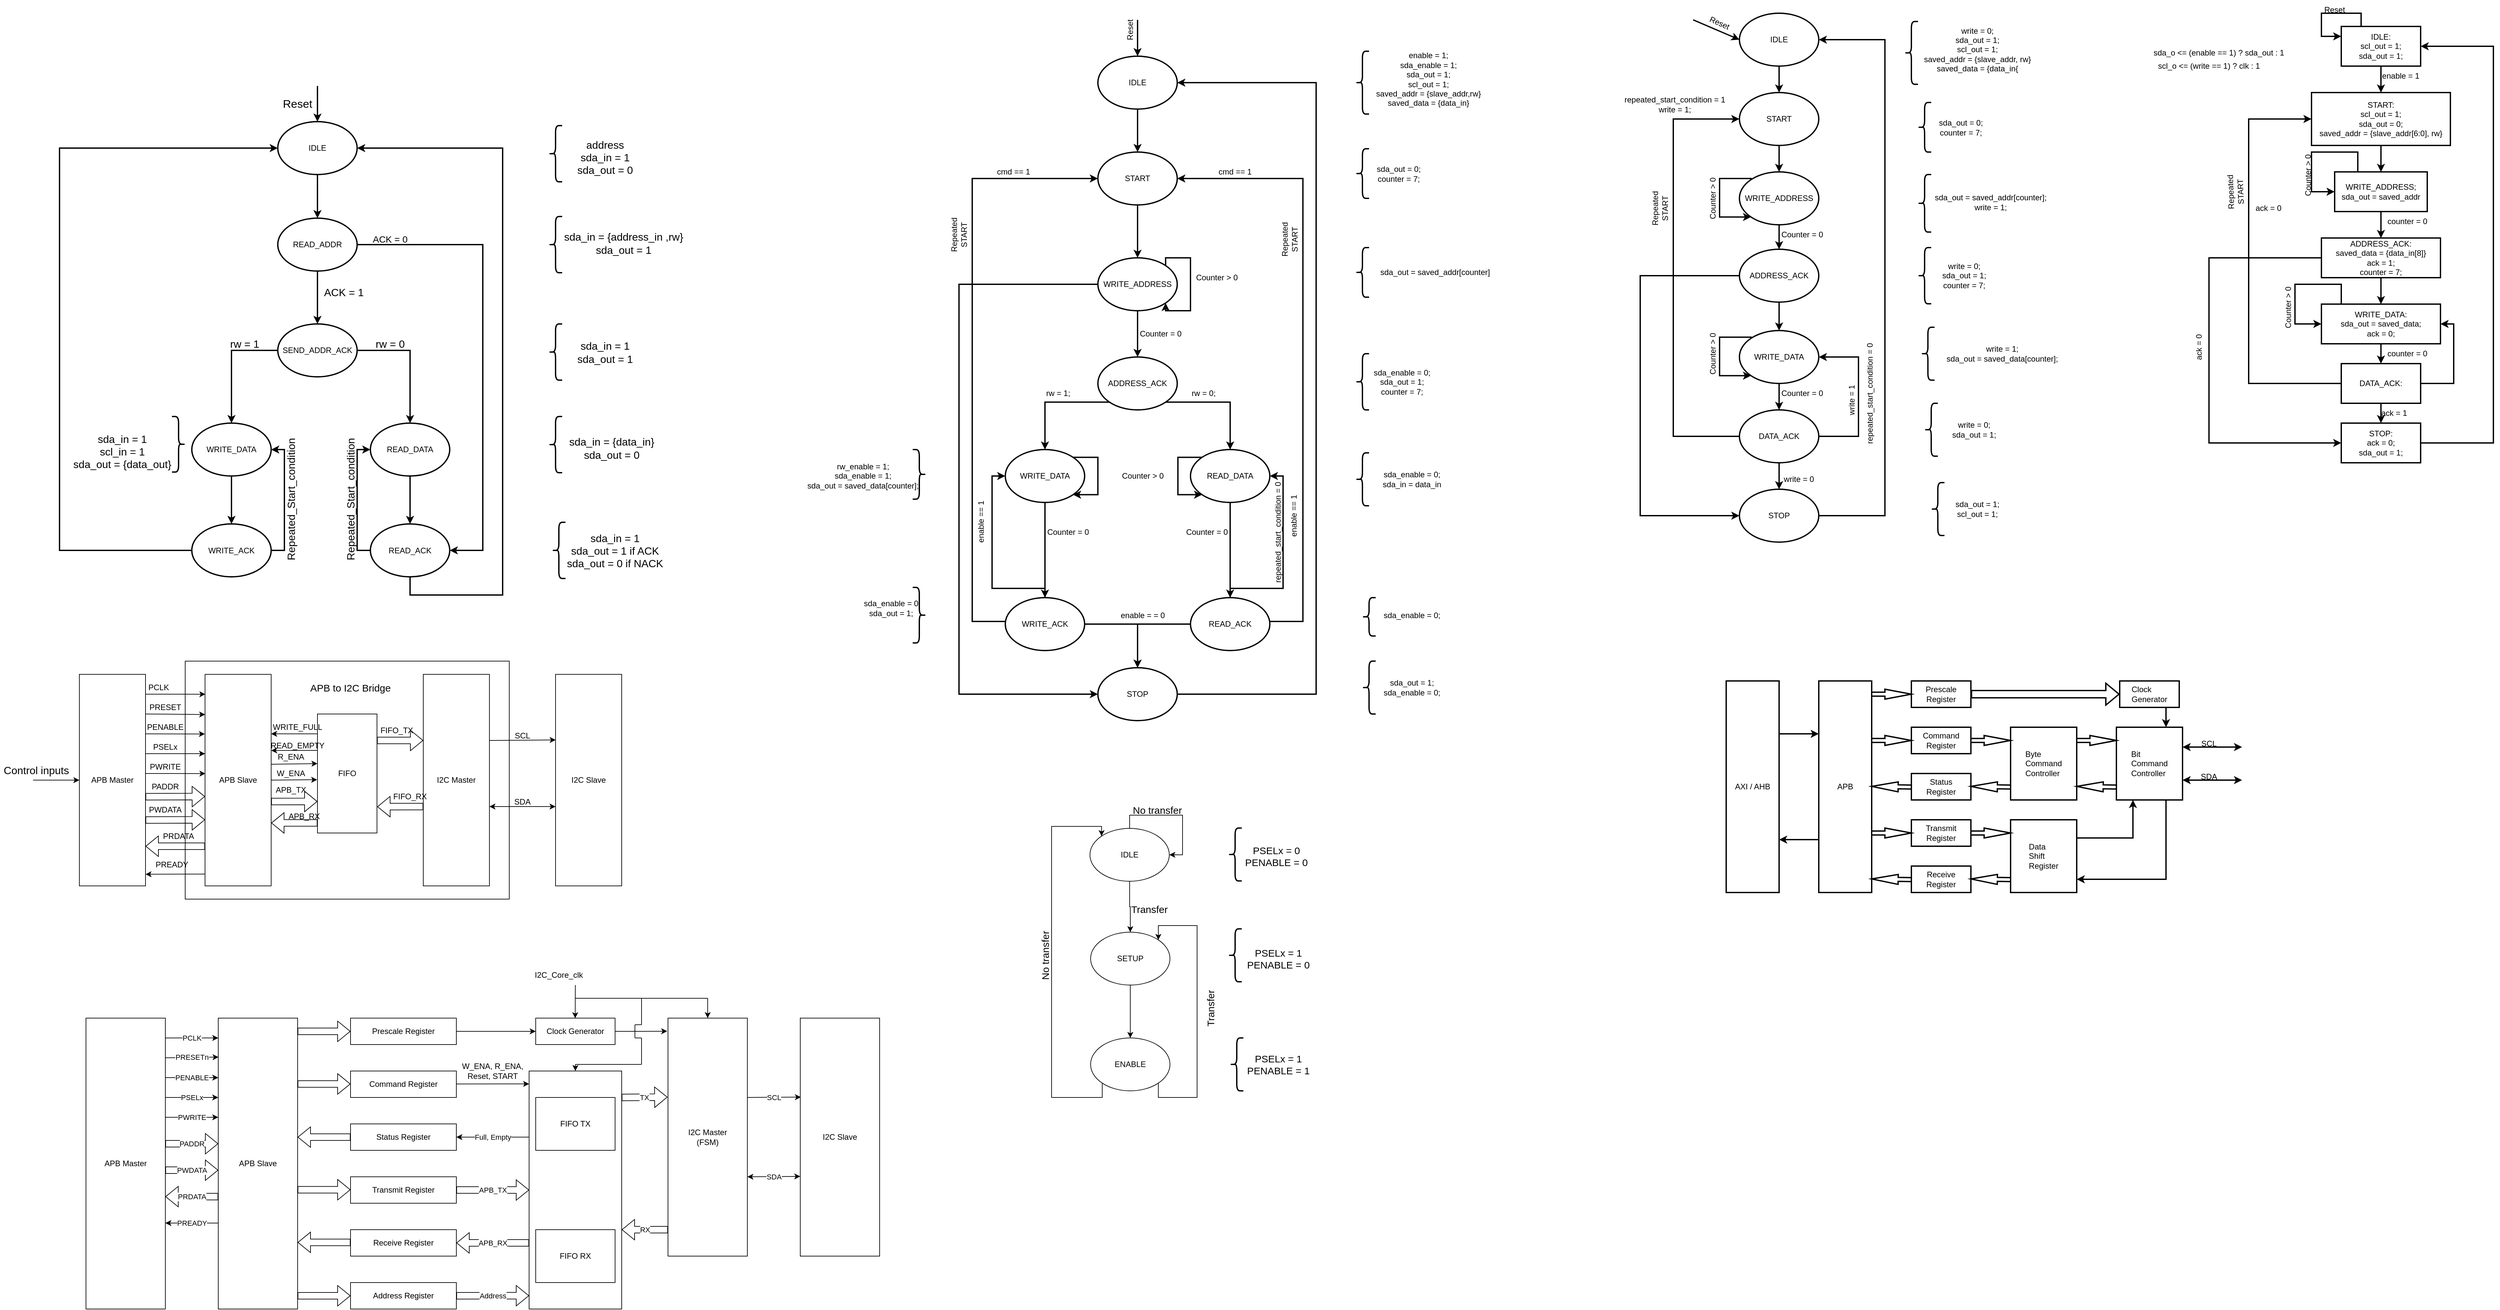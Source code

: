 <mxfile version="23.1.6" type="device">
  <diagram name="Trang-1" id="un2Z05jWp1YboLDthFjY">
    <mxGraphModel dx="4974" dy="780" grid="1" gridSize="10" guides="1" tooltips="1" connect="1" arrows="1" fold="1" page="1" pageScale="1" pageWidth="3300" pageHeight="4681" background="none" math="0" shadow="0">
      <root>
        <mxCell id="0" />
        <mxCell id="1" parent="0" />
        <mxCell id="wLMxWUrb70poK8knPChm-42" value="" style="rounded=0;whiteSpace=wrap;html=1;" vertex="1" parent="1">
          <mxGeometry x="-2450" y="1640" width="140" height="360" as="geometry" />
        </mxCell>
        <mxCell id="p-fW8wBB_FOYrnYTalBx-36" value="" style="rounded=0;whiteSpace=wrap;html=1;" parent="1" vertex="1">
          <mxGeometry x="-2970" y="1020" width="490" height="360" as="geometry" />
        </mxCell>
        <mxCell id="miS93AJrWsVp9ImznYEP-99" style="edgeStyle=orthogonalEdgeStyle;rounded=0;orthogonalLoop=1;jettySize=auto;html=1;entryX=0.5;entryY=0;entryDx=0;entryDy=0;labelBackgroundColor=none;fontColor=default;strokeWidth=2;" parent="1" source="miS93AJrWsVp9ImznYEP-97" target="miS93AJrWsVp9ImznYEP-98" edge="1">
          <mxGeometry relative="1" as="geometry" />
        </mxCell>
        <mxCell id="miS93AJrWsVp9ImznYEP-97" value="IDLE:&lt;br&gt;scl_out = 1;&lt;br&gt;sda_out = 1;" style="rounded=0;whiteSpace=wrap;html=1;labelBackgroundColor=none;strokeWidth=2;" parent="1" vertex="1">
          <mxGeometry x="290" y="60" width="120" height="60" as="geometry" />
        </mxCell>
        <mxCell id="miS93AJrWsVp9ImznYEP-104" style="edgeStyle=orthogonalEdgeStyle;rounded=0;orthogonalLoop=1;jettySize=auto;html=1;entryX=0.5;entryY=0;entryDx=0;entryDy=0;labelBackgroundColor=none;fontColor=default;strokeWidth=2;" parent="1" source="miS93AJrWsVp9ImznYEP-98" target="miS93AJrWsVp9ImznYEP-102" edge="1">
          <mxGeometry relative="1" as="geometry" />
        </mxCell>
        <mxCell id="miS93AJrWsVp9ImznYEP-98" value="START:&lt;br&gt;scl_out = 1;&lt;br&gt;sda_out = 0;&lt;br&gt;saved_addr = {slave_addr[6:0], rw}" style="rounded=0;whiteSpace=wrap;html=1;labelBackgroundColor=none;strokeWidth=2;" parent="1" vertex="1">
          <mxGeometry x="245" y="160" width="210" height="80" as="geometry" />
        </mxCell>
        <mxCell id="miS93AJrWsVp9ImznYEP-100" value="enable = 1" style="text;html=1;strokeColor=none;fillColor=none;align=center;verticalAlign=middle;whiteSpace=wrap;rounded=0;labelBackgroundColor=none;strokeWidth=2;" parent="1" vertex="1">
          <mxGeometry x="350" y="120" width="60" height="30" as="geometry" />
        </mxCell>
        <mxCell id="miS93AJrWsVp9ImznYEP-105" style="edgeStyle=orthogonalEdgeStyle;rounded=0;orthogonalLoop=1;jettySize=auto;html=1;labelBackgroundColor=none;fontColor=default;strokeWidth=2;" parent="1" source="miS93AJrWsVp9ImznYEP-102" target="miS93AJrWsVp9ImznYEP-103" edge="1">
          <mxGeometry relative="1" as="geometry" />
        </mxCell>
        <mxCell id="miS93AJrWsVp9ImznYEP-102" value="WRITE_ADDRESS;&lt;br&gt;sda_out = saved_addr" style="rounded=0;whiteSpace=wrap;html=1;labelBackgroundColor=none;strokeWidth=2;" parent="1" vertex="1">
          <mxGeometry x="280" y="280" width="140" height="60" as="geometry" />
        </mxCell>
        <mxCell id="miS93AJrWsVp9ImznYEP-107" style="edgeStyle=orthogonalEdgeStyle;rounded=0;orthogonalLoop=1;jettySize=auto;html=1;entryX=0.5;entryY=0;entryDx=0;entryDy=0;labelBackgroundColor=none;fontColor=default;strokeWidth=2;" parent="1" source="miS93AJrWsVp9ImznYEP-103" target="miS93AJrWsVp9ImznYEP-106" edge="1">
          <mxGeometry relative="1" as="geometry" />
        </mxCell>
        <mxCell id="VFzLhjENbyDKadtDuFec-65" style="edgeStyle=orthogonalEdgeStyle;rounded=0;orthogonalLoop=1;jettySize=auto;html=1;entryX=0;entryY=0.5;entryDx=0;entryDy=0;strokeWidth=2;" parent="1" source="miS93AJrWsVp9ImznYEP-103" target="miS93AJrWsVp9ImznYEP-110" edge="1">
          <mxGeometry relative="1" as="geometry">
            <Array as="points">
              <mxPoint x="90" y="410" />
              <mxPoint x="90" y="690" />
            </Array>
          </mxGeometry>
        </mxCell>
        <mxCell id="miS93AJrWsVp9ImznYEP-103" value="ADDRESS_ACK:&lt;br&gt;saved_data = {data_in[8]}&lt;br&gt;ack = 1;&lt;br&gt;counter = 7;" style="rounded=0;whiteSpace=wrap;html=1;labelBackgroundColor=none;strokeWidth=2;" parent="1" vertex="1">
          <mxGeometry x="260" y="380" width="180" height="60" as="geometry" />
        </mxCell>
        <mxCell id="miS93AJrWsVp9ImznYEP-109" style="edgeStyle=orthogonalEdgeStyle;rounded=0;orthogonalLoop=1;jettySize=auto;html=1;entryX=0.5;entryY=0;entryDx=0;entryDy=0;labelBackgroundColor=none;fontColor=default;strokeWidth=2;" parent="1" source="miS93AJrWsVp9ImznYEP-106" target="miS93AJrWsVp9ImznYEP-108" edge="1">
          <mxGeometry relative="1" as="geometry" />
        </mxCell>
        <mxCell id="miS93AJrWsVp9ImznYEP-106" value="WRITE_DATA:&lt;br&gt;sda_out = saved_data;&lt;br&gt;ack = 0;" style="rounded=0;whiteSpace=wrap;html=1;labelBackgroundColor=none;strokeWidth=2;" parent="1" vertex="1">
          <mxGeometry x="260" y="480" width="180" height="60" as="geometry" />
        </mxCell>
        <mxCell id="miS93AJrWsVp9ImznYEP-111" style="edgeStyle=orthogonalEdgeStyle;rounded=0;orthogonalLoop=1;jettySize=auto;html=1;entryX=0.5;entryY=0;entryDx=0;entryDy=0;labelBackgroundColor=none;fontColor=default;strokeWidth=2;" parent="1" source="miS93AJrWsVp9ImznYEP-108" target="miS93AJrWsVp9ImznYEP-110" edge="1">
          <mxGeometry relative="1" as="geometry" />
        </mxCell>
        <mxCell id="VFzLhjENbyDKadtDuFec-39" style="edgeStyle=orthogonalEdgeStyle;rounded=0;orthogonalLoop=1;jettySize=auto;html=1;entryX=1;entryY=0.5;entryDx=0;entryDy=0;strokeWidth=2;" parent="1" source="miS93AJrWsVp9ImznYEP-108" target="miS93AJrWsVp9ImznYEP-106" edge="1">
          <mxGeometry relative="1" as="geometry">
            <Array as="points">
              <mxPoint x="460" y="600" />
              <mxPoint x="460" y="510" />
            </Array>
          </mxGeometry>
        </mxCell>
        <mxCell id="VFzLhjENbyDKadtDuFec-68" style="edgeStyle=orthogonalEdgeStyle;rounded=0;orthogonalLoop=1;jettySize=auto;html=1;entryX=0;entryY=0.5;entryDx=0;entryDy=0;strokeWidth=2;" parent="1" source="miS93AJrWsVp9ImznYEP-108" target="miS93AJrWsVp9ImznYEP-98" edge="1">
          <mxGeometry relative="1" as="geometry">
            <Array as="points">
              <mxPoint x="150" y="600" />
              <mxPoint x="150" y="200" />
            </Array>
          </mxGeometry>
        </mxCell>
        <mxCell id="miS93AJrWsVp9ImznYEP-108" value="DATA_ACK:&lt;br&gt;" style="rounded=0;whiteSpace=wrap;html=1;labelBackgroundColor=none;strokeWidth=2;" parent="1" vertex="1">
          <mxGeometry x="290" y="570" width="120" height="60" as="geometry" />
        </mxCell>
        <mxCell id="miS93AJrWsVp9ImznYEP-112" style="edgeStyle=orthogonalEdgeStyle;rounded=0;orthogonalLoop=1;jettySize=auto;html=1;entryX=1;entryY=0.5;entryDx=0;entryDy=0;labelBackgroundColor=none;fontColor=default;strokeWidth=2;" parent="1" source="miS93AJrWsVp9ImznYEP-110" target="miS93AJrWsVp9ImznYEP-97" edge="1">
          <mxGeometry relative="1" as="geometry">
            <Array as="points">
              <mxPoint x="520" y="690" />
              <mxPoint x="520" y="90" />
            </Array>
          </mxGeometry>
        </mxCell>
        <mxCell id="miS93AJrWsVp9ImznYEP-110" value="STOP:&lt;br&gt;ack = 0;&lt;br&gt;sda_out = 1;" style="rounded=0;whiteSpace=wrap;html=1;labelBackgroundColor=none;strokeWidth=2;" parent="1" vertex="1">
          <mxGeometry x="290" y="660" width="120" height="60" as="geometry" />
        </mxCell>
        <mxCell id="miS93AJrWsVp9ImznYEP-113" value="sda_o &amp;lt;= (enable == 1) ? sda_out : 1" style="text;html=1;strokeColor=none;fillColor=none;align=center;verticalAlign=middle;whiteSpace=wrap;rounded=0;labelBackgroundColor=none;strokeWidth=2;" parent="1" vertex="1">
          <mxGeometry y="85" width="210" height="30" as="geometry" />
        </mxCell>
        <mxCell id="miS93AJrWsVp9ImznYEP-114" value="scl_o &amp;lt;= (write == 1) ? clk : 1" style="text;html=1;strokeColor=none;fillColor=none;align=center;verticalAlign=middle;whiteSpace=wrap;rounded=0;labelBackgroundColor=none;strokeWidth=2;" parent="1" vertex="1">
          <mxGeometry x="-10" y="105" width="200" height="30" as="geometry" />
        </mxCell>
        <mxCell id="miS93AJrWsVp9ImznYEP-115" style="edgeStyle=orthogonalEdgeStyle;rounded=0;orthogonalLoop=1;jettySize=auto;html=1;entryX=0;entryY=0.5;entryDx=0;entryDy=0;labelBackgroundColor=none;fontColor=default;entryPerimeter=0;strokeWidth=2;" parent="1" target="miS93AJrWsVp9ImznYEP-106" edge="1">
          <mxGeometry relative="1" as="geometry">
            <mxPoint x="290" y="480" as="sourcePoint" />
            <mxPoint x="255" y="510" as="targetPoint" />
            <Array as="points">
              <mxPoint x="290" y="450" />
              <mxPoint x="220" y="450" />
              <mxPoint x="220" y="510" />
            </Array>
          </mxGeometry>
        </mxCell>
        <mxCell id="miS93AJrWsVp9ImznYEP-117" value="Counter &amp;gt; 0&lt;br&gt;" style="text;html=1;strokeColor=none;fillColor=none;align=center;verticalAlign=middle;whiteSpace=wrap;rounded=0;labelBackgroundColor=none;rotation=-90;strokeWidth=2;" parent="1" vertex="1">
          <mxGeometry x="170" y="270" width="140" height="30" as="geometry" />
        </mxCell>
        <mxCell id="miS93AJrWsVp9ImznYEP-119" style="edgeStyle=orthogonalEdgeStyle;rounded=0;orthogonalLoop=1;jettySize=auto;html=1;entryX=0;entryY=0.25;entryDx=0;entryDy=0;labelBackgroundColor=none;fontColor=default;strokeWidth=2;" parent="1" edge="1">
          <mxGeometry relative="1" as="geometry">
            <mxPoint x="315" y="280" as="sourcePoint" />
            <mxPoint x="280" y="310" as="targetPoint" />
            <Array as="points">
              <mxPoint x="315" y="250" />
              <mxPoint x="245" y="250" />
              <mxPoint x="245" y="310" />
            </Array>
          </mxGeometry>
        </mxCell>
        <mxCell id="miS93AJrWsVp9ImznYEP-120" value="Counter &amp;gt; 0" style="text;html=1;strokeColor=none;fillColor=none;align=center;verticalAlign=middle;whiteSpace=wrap;rounded=0;labelBackgroundColor=none;rotation=-90;strokeWidth=2;" parent="1" vertex="1">
          <mxGeometry x="140" y="470" width="140" height="30" as="geometry" />
        </mxCell>
        <mxCell id="miS93AJrWsVp9ImznYEP-121" value="counter = 0" style="text;html=1;strokeColor=none;fillColor=none;align=center;verticalAlign=middle;whiteSpace=wrap;rounded=0;labelBackgroundColor=none;strokeWidth=2;" parent="1" vertex="1">
          <mxGeometry x="340" y="540" width="100" height="30" as="geometry" />
        </mxCell>
        <mxCell id="miS93AJrWsVp9ImznYEP-122" value="counter = 0" style="text;html=1;strokeColor=none;fillColor=none;align=center;verticalAlign=middle;whiteSpace=wrap;rounded=0;labelBackgroundColor=none;strokeWidth=2;" parent="1" vertex="1">
          <mxGeometry x="340" y="340" width="100" height="30" as="geometry" />
        </mxCell>
        <mxCell id="VFzLhjENbyDKadtDuFec-7" style="edgeStyle=orthogonalEdgeStyle;rounded=0;orthogonalLoop=1;jettySize=auto;html=1;exitX=0.25;exitY=0;exitDx=0;exitDy=0;entryX=0;entryY=0.25;entryDx=0;entryDy=0;strokeWidth=2;" parent="1" source="miS93AJrWsVp9ImznYEP-97" target="miS93AJrWsVp9ImznYEP-97" edge="1">
          <mxGeometry relative="1" as="geometry">
            <Array as="points">
              <mxPoint x="320" y="40" />
              <mxPoint x="260" y="40" />
              <mxPoint x="260" y="75" />
            </Array>
          </mxGeometry>
        </mxCell>
        <mxCell id="VFzLhjENbyDKadtDuFec-8" value="Reset" style="text;html=1;strokeColor=none;fillColor=none;align=center;verticalAlign=middle;whiteSpace=wrap;rounded=0;strokeWidth=2;" parent="1" vertex="1">
          <mxGeometry x="250" y="20" width="60" height="30" as="geometry" />
        </mxCell>
        <mxCell id="VFzLhjENbyDKadtDuFec-69" value="Repeated START" style="text;html=1;strokeColor=none;fillColor=none;align=center;verticalAlign=middle;whiteSpace=wrap;rounded=0;rotation=-92;strokeWidth=2;" parent="1" vertex="1">
          <mxGeometry x="100" y="295" width="60" height="30" as="geometry" />
        </mxCell>
        <mxCell id="VFzLhjENbyDKadtDuFec-105" style="edgeStyle=orthogonalEdgeStyle;rounded=0;orthogonalLoop=1;jettySize=auto;html=1;exitX=1;exitY=0.25;exitDx=0;exitDy=0;entryX=0;entryY=0.25;entryDx=0;entryDy=0;strokeWidth=2;" parent="1" source="VFzLhjENbyDKadtDuFec-70" target="VFzLhjENbyDKadtDuFec-71" edge="1">
          <mxGeometry relative="1" as="geometry" />
        </mxCell>
        <mxCell id="VFzLhjENbyDKadtDuFec-70" value="AXI / AHB" style="rounded=0;whiteSpace=wrap;html=1;strokeWidth=2;" parent="1" vertex="1">
          <mxGeometry x="-640" y="1050" width="80" height="320" as="geometry" />
        </mxCell>
        <mxCell id="VFzLhjENbyDKadtDuFec-106" style="edgeStyle=orthogonalEdgeStyle;rounded=0;orthogonalLoop=1;jettySize=auto;html=1;exitX=0;exitY=0.75;exitDx=0;exitDy=0;entryX=1;entryY=0.75;entryDx=0;entryDy=0;strokeWidth=2;" parent="1" source="VFzLhjENbyDKadtDuFec-71" target="VFzLhjENbyDKadtDuFec-70" edge="1">
          <mxGeometry relative="1" as="geometry" />
        </mxCell>
        <mxCell id="VFzLhjENbyDKadtDuFec-71" value="APB" style="rounded=0;whiteSpace=wrap;html=1;strokeWidth=2;" parent="1" vertex="1">
          <mxGeometry x="-500" y="1050" width="80" height="320" as="geometry" />
        </mxCell>
        <mxCell id="VFzLhjENbyDKadtDuFec-72" value="Prescale Register" style="rounded=0;whiteSpace=wrap;html=1;strokeWidth=2;" parent="1" vertex="1">
          <mxGeometry x="-360" y="1050" width="90" height="40" as="geometry" />
        </mxCell>
        <mxCell id="VFzLhjENbyDKadtDuFec-73" value="Command Register" style="rounded=0;whiteSpace=wrap;html=1;strokeWidth=2;" parent="1" vertex="1">
          <mxGeometry x="-360" y="1120" width="90" height="40" as="geometry" />
        </mxCell>
        <mxCell id="VFzLhjENbyDKadtDuFec-74" value="Status &lt;br&gt;Register" style="rounded=0;whiteSpace=wrap;html=1;strokeWidth=2;" parent="1" vertex="1">
          <mxGeometry x="-360" y="1190" width="90" height="40" as="geometry" />
        </mxCell>
        <mxCell id="VFzLhjENbyDKadtDuFec-75" value="Transmit Register" style="rounded=0;whiteSpace=wrap;html=1;strokeWidth=2;" parent="1" vertex="1">
          <mxGeometry x="-360" y="1260" width="90" height="40" as="geometry" />
        </mxCell>
        <mxCell id="VFzLhjENbyDKadtDuFec-76" value="Receive Register" style="rounded=0;whiteSpace=wrap;html=1;strokeWidth=2;" parent="1" vertex="1">
          <mxGeometry x="-360" y="1330" width="90" height="40" as="geometry" />
        </mxCell>
        <mxCell id="VFzLhjENbyDKadtDuFec-78" value="" style="html=1;shadow=0;dashed=0;align=center;verticalAlign=middle;shape=mxgraph.arrows2.arrow;dy=0.6;dx=40;notch=0;strokeWidth=2;" parent="1" vertex="1">
          <mxGeometry x="-420" y="1062.5" width="60" height="15" as="geometry" />
        </mxCell>
        <mxCell id="VFzLhjENbyDKadtDuFec-79" value="" style="html=1;shadow=0;dashed=0;align=center;verticalAlign=middle;shape=mxgraph.arrows2.arrow;dy=0.6;dx=40;notch=0;strokeWidth=2;" parent="1" vertex="1">
          <mxGeometry x="-420" y="1132.5" width="60" height="15" as="geometry" />
        </mxCell>
        <mxCell id="VFzLhjENbyDKadtDuFec-80" value="" style="html=1;shadow=0;dashed=0;align=center;verticalAlign=middle;shape=mxgraph.arrows2.arrow;dy=0.6;dx=40;notch=0;strokeWidth=2;" parent="1" vertex="1">
          <mxGeometry x="-420" y="1272.5" width="60" height="15" as="geometry" />
        </mxCell>
        <mxCell id="VFzLhjENbyDKadtDuFec-81" value="" style="html=1;shadow=0;dashed=0;align=center;verticalAlign=middle;shape=mxgraph.arrows2.arrow;dy=0.6;dx=40;notch=0;rotation=-179;strokeWidth=2;" parent="1" vertex="1">
          <mxGeometry x="-420" y="1202.5" width="60" height="15" as="geometry" />
        </mxCell>
        <mxCell id="VFzLhjENbyDKadtDuFec-82" value="" style="html=1;shadow=0;dashed=0;align=center;verticalAlign=middle;shape=mxgraph.arrows2.arrow;dy=0.6;dx=40;notch=0;rotation=-179;strokeWidth=2;" parent="1" vertex="1">
          <mxGeometry x="-420" y="1342.5" width="60" height="15" as="geometry" />
        </mxCell>
        <mxCell id="VFzLhjENbyDKadtDuFec-83" value="&lt;div style=&quot;text-align: left;&quot;&gt;&lt;span style=&quot;background-color: initial;&quot;&gt;Byte&lt;/span&gt;&lt;/div&gt;&lt;div style=&quot;text-align: left;&quot;&gt;&lt;span style=&quot;background-color: initial;&quot;&gt;Command&lt;/span&gt;&lt;/div&gt;&lt;div style=&quot;text-align: left;&quot;&gt;&lt;span style=&quot;background-color: initial;&quot;&gt;Controller&lt;/span&gt;&lt;/div&gt;" style="rounded=0;whiteSpace=wrap;html=1;strokeWidth=2;" parent="1" vertex="1">
          <mxGeometry x="-210" y="1120" width="100" height="110" as="geometry" />
        </mxCell>
        <mxCell id="VFzLhjENbyDKadtDuFec-84" value="" style="html=1;shadow=0;dashed=0;align=center;verticalAlign=middle;shape=mxgraph.arrows2.arrow;dy=0.6;dx=40;notch=0;strokeWidth=2;" parent="1" vertex="1">
          <mxGeometry x="-270" y="1132.5" width="60" height="15" as="geometry" />
        </mxCell>
        <mxCell id="VFzLhjENbyDKadtDuFec-85" value="" style="html=1;shadow=0;dashed=0;align=center;verticalAlign=middle;shape=mxgraph.arrows2.arrow;dy=0.6;dx=40;notch=0;rotation=-179;strokeWidth=2;" parent="1" vertex="1">
          <mxGeometry x="-270" y="1202.5" width="60" height="15" as="geometry" />
        </mxCell>
        <mxCell id="VFzLhjENbyDKadtDuFec-94" style="edgeStyle=orthogonalEdgeStyle;rounded=0;orthogonalLoop=1;jettySize=auto;html=1;exitX=1;exitY=0.25;exitDx=0;exitDy=0;entryX=0.25;entryY=1;entryDx=0;entryDy=0;strokeWidth=2;" parent="1" source="VFzLhjENbyDKadtDuFec-86" target="VFzLhjENbyDKadtDuFec-91" edge="1">
          <mxGeometry relative="1" as="geometry" />
        </mxCell>
        <mxCell id="VFzLhjENbyDKadtDuFec-86" value="&lt;div style=&quot;text-align: left;&quot;&gt;Data&lt;/div&gt;&lt;div style=&quot;text-align: left;&quot;&gt;Shift&amp;nbsp;&lt;/div&gt;&lt;div style=&quot;text-align: left;&quot;&gt;Register&lt;/div&gt;" style="rounded=0;whiteSpace=wrap;html=1;strokeWidth=2;" parent="1" vertex="1">
          <mxGeometry x="-210" y="1260" width="100" height="110" as="geometry" />
        </mxCell>
        <mxCell id="VFzLhjENbyDKadtDuFec-87" value="" style="html=1;shadow=0;dashed=0;align=center;verticalAlign=middle;shape=mxgraph.arrows2.arrow;dy=0.6;dx=40;notch=0;strokeWidth=2;" parent="1" vertex="1">
          <mxGeometry x="-270" y="1272.5" width="60" height="15" as="geometry" />
        </mxCell>
        <mxCell id="VFzLhjENbyDKadtDuFec-90" value="" style="html=1;shadow=0;dashed=0;align=center;verticalAlign=middle;shape=mxgraph.arrows2.arrow;dy=0.6;dx=40;notch=0;rotation=-179;strokeWidth=2;" parent="1" vertex="1">
          <mxGeometry x="-270" y="1342.5" width="60" height="15" as="geometry" />
        </mxCell>
        <mxCell id="VFzLhjENbyDKadtDuFec-91" value="&lt;div style=&quot;text-align: left;&quot;&gt;&lt;span style=&quot;background-color: initial;&quot;&gt;Bit&lt;/span&gt;&lt;/div&gt;&lt;div style=&quot;text-align: left;&quot;&gt;&lt;span style=&quot;background-color: initial;&quot;&gt;Command&lt;/span&gt;&lt;/div&gt;&lt;div style=&quot;text-align: left;&quot;&gt;&lt;span style=&quot;background-color: initial;&quot;&gt;Controller&lt;/span&gt;&lt;/div&gt;" style="rounded=0;whiteSpace=wrap;html=1;strokeWidth=2;" parent="1" vertex="1">
          <mxGeometry x="-50" y="1120" width="100" height="110" as="geometry" />
        </mxCell>
        <mxCell id="VFzLhjENbyDKadtDuFec-92" value="" style="html=1;shadow=0;dashed=0;align=center;verticalAlign=middle;shape=mxgraph.arrows2.arrow;dy=0.6;dx=40;notch=0;strokeWidth=2;" parent="1" vertex="1">
          <mxGeometry x="-110" y="1132.5" width="60" height="15" as="geometry" />
        </mxCell>
        <mxCell id="VFzLhjENbyDKadtDuFec-93" value="" style="html=1;shadow=0;dashed=0;align=center;verticalAlign=middle;shape=mxgraph.arrows2.arrow;dy=0.6;dx=40;notch=0;rotation=-179;strokeWidth=2;" parent="1" vertex="1">
          <mxGeometry x="-110" y="1202.5" width="60" height="15" as="geometry" />
        </mxCell>
        <mxCell id="VFzLhjENbyDKadtDuFec-95" style="edgeStyle=orthogonalEdgeStyle;rounded=0;orthogonalLoop=1;jettySize=auto;html=1;exitX=0.75;exitY=1;exitDx=0;exitDy=0;entryX=1;entryY=0.818;entryDx=0;entryDy=0;entryPerimeter=0;strokeWidth=2;" parent="1" source="VFzLhjENbyDKadtDuFec-91" target="VFzLhjENbyDKadtDuFec-86" edge="1">
          <mxGeometry relative="1" as="geometry" />
        </mxCell>
        <mxCell id="VFzLhjENbyDKadtDuFec-99" style="edgeStyle=orthogonalEdgeStyle;rounded=0;orthogonalLoop=1;jettySize=auto;html=1;exitX=0.75;exitY=1;exitDx=0;exitDy=0;entryX=0.75;entryY=0;entryDx=0;entryDy=0;strokeWidth=2;" parent="1" source="VFzLhjENbyDKadtDuFec-96" target="VFzLhjENbyDKadtDuFec-91" edge="1">
          <mxGeometry relative="1" as="geometry" />
        </mxCell>
        <mxCell id="VFzLhjENbyDKadtDuFec-96" value="&lt;div style=&quot;text-align: left;&quot;&gt;&lt;span style=&quot;background-color: initial;&quot;&gt;Clock&lt;/span&gt;&lt;/div&gt;&lt;div style=&quot;text-align: left;&quot;&gt;&lt;span style=&quot;background-color: initial;&quot;&gt;Generator&lt;/span&gt;&lt;/div&gt;" style="rounded=0;whiteSpace=wrap;html=1;strokeWidth=2;" parent="1" vertex="1">
          <mxGeometry x="-45" y="1050" width="90" height="40" as="geometry" />
        </mxCell>
        <mxCell id="VFzLhjENbyDKadtDuFec-108" value="" style="endArrow=classic;startArrow=classic;html=1;rounded=0;strokeWidth=2;" parent="1" edge="1">
          <mxGeometry width="50" height="50" relative="1" as="geometry">
            <mxPoint x="50" y="1150" as="sourcePoint" />
            <mxPoint x="140" y="1150" as="targetPoint" />
          </mxGeometry>
        </mxCell>
        <mxCell id="VFzLhjENbyDKadtDuFec-109" value="" style="endArrow=classic;startArrow=classic;html=1;rounded=0;strokeWidth=2;" parent="1" edge="1">
          <mxGeometry width="50" height="50" relative="1" as="geometry">
            <mxPoint x="50" y="1200" as="sourcePoint" />
            <mxPoint x="140" y="1200" as="targetPoint" />
          </mxGeometry>
        </mxCell>
        <mxCell id="VFzLhjENbyDKadtDuFec-110" value="SCL" style="text;html=1;strokeColor=none;fillColor=none;align=center;verticalAlign=middle;whiteSpace=wrap;rounded=0;strokeWidth=2;" parent="1" vertex="1">
          <mxGeometry x="60" y="1130" width="60" height="30" as="geometry" />
        </mxCell>
        <mxCell id="VFzLhjENbyDKadtDuFec-111" value="SDA" style="text;html=1;strokeColor=none;fillColor=none;align=center;verticalAlign=middle;whiteSpace=wrap;rounded=0;strokeWidth=2;" parent="1" vertex="1">
          <mxGeometry x="60" y="1180" width="60" height="30" as="geometry" />
        </mxCell>
        <mxCell id="VFzLhjENbyDKadtDuFec-112" value="ack = 0" style="text;html=1;strokeColor=none;fillColor=none;align=center;verticalAlign=middle;whiteSpace=wrap;rounded=0;rotation=-90;strokeWidth=2;" parent="1" vertex="1">
          <mxGeometry x="45" y="530" width="60" height="30" as="geometry" />
        </mxCell>
        <mxCell id="VFzLhjENbyDKadtDuFec-113" value="ack = 0" style="text;html=1;strokeColor=none;fillColor=none;align=center;verticalAlign=middle;whiteSpace=wrap;rounded=0;strokeWidth=2;" parent="1" vertex="1">
          <mxGeometry x="150" y="320" width="60" height="30" as="geometry" />
        </mxCell>
        <mxCell id="VFzLhjENbyDKadtDuFec-115" value="ack = 1" style="text;html=1;strokeColor=none;fillColor=none;align=center;verticalAlign=middle;whiteSpace=wrap;rounded=0;strokeWidth=2;" parent="1" vertex="1">
          <mxGeometry x="340" y="630" width="60" height="30" as="geometry" />
        </mxCell>
        <mxCell id="zmX6d302JymqhJtnB4PH-10" style="edgeStyle=orthogonalEdgeStyle;rounded=0;orthogonalLoop=1;jettySize=auto;html=1;exitX=0.5;exitY=1;exitDx=0;exitDy=0;entryX=0.5;entryY=0;entryDx=0;entryDy=0;strokeWidth=2;" parent="1" source="zmX6d302JymqhJtnB4PH-1" target="zmX6d302JymqhJtnB4PH-2" edge="1">
          <mxGeometry relative="1" as="geometry" />
        </mxCell>
        <mxCell id="zmX6d302JymqhJtnB4PH-1" value="IDLE" style="ellipse;whiteSpace=wrap;html=1;strokeWidth=2;" parent="1" vertex="1">
          <mxGeometry x="-1590" y="105" width="120" height="80" as="geometry" />
        </mxCell>
        <mxCell id="zmX6d302JymqhJtnB4PH-11" style="edgeStyle=orthogonalEdgeStyle;rounded=0;orthogonalLoop=1;jettySize=auto;html=1;entryX=0.5;entryY=0;entryDx=0;entryDy=0;strokeWidth=2;" parent="1" source="zmX6d302JymqhJtnB4PH-2" target="zmX6d302JymqhJtnB4PH-3" edge="1">
          <mxGeometry relative="1" as="geometry" />
        </mxCell>
        <mxCell id="zmX6d302JymqhJtnB4PH-2" value="START" style="ellipse;whiteSpace=wrap;html=1;strokeWidth=2;" parent="1" vertex="1">
          <mxGeometry x="-1590" y="250" width="120" height="80" as="geometry" />
        </mxCell>
        <mxCell id="zmX6d302JymqhJtnB4PH-12" style="edgeStyle=orthogonalEdgeStyle;rounded=0;orthogonalLoop=1;jettySize=auto;html=1;entryX=0.5;entryY=0;entryDx=0;entryDy=0;strokeWidth=2;" parent="1" source="zmX6d302JymqhJtnB4PH-3" target="zmX6d302JymqhJtnB4PH-4" edge="1">
          <mxGeometry relative="1" as="geometry" />
        </mxCell>
        <mxCell id="zmX6d302JymqhJtnB4PH-23" style="edgeStyle=orthogonalEdgeStyle;rounded=0;orthogonalLoop=1;jettySize=auto;html=1;entryX=0;entryY=0.5;entryDx=0;entryDy=0;strokeWidth=2;" parent="1" source="zmX6d302JymqhJtnB4PH-3" target="zmX6d302JymqhJtnB4PH-9" edge="1">
          <mxGeometry relative="1" as="geometry">
            <Array as="points">
              <mxPoint x="-1800" y="450" />
              <mxPoint x="-1800" y="1070" />
            </Array>
          </mxGeometry>
        </mxCell>
        <mxCell id="zmX6d302JymqhJtnB4PH-3" value="WRITE_ADDRESS" style="ellipse;whiteSpace=wrap;html=1;strokeWidth=2;" parent="1" vertex="1">
          <mxGeometry x="-1590" y="410" width="120" height="80" as="geometry" />
        </mxCell>
        <mxCell id="zmX6d302JymqhJtnB4PH-13" style="edgeStyle=orthogonalEdgeStyle;rounded=0;orthogonalLoop=1;jettySize=auto;html=1;exitX=0;exitY=1;exitDx=0;exitDy=0;entryX=0.5;entryY=0;entryDx=0;entryDy=0;strokeWidth=2;" parent="1" source="zmX6d302JymqhJtnB4PH-4" target="zmX6d302JymqhJtnB4PH-5" edge="1">
          <mxGeometry relative="1" as="geometry" />
        </mxCell>
        <mxCell id="zmX6d302JymqhJtnB4PH-17" style="edgeStyle=orthogonalEdgeStyle;rounded=0;orthogonalLoop=1;jettySize=auto;html=1;exitX=1;exitY=1;exitDx=0;exitDy=0;entryX=0.5;entryY=0;entryDx=0;entryDy=0;strokeWidth=2;" parent="1" source="zmX6d302JymqhJtnB4PH-4" target="zmX6d302JymqhJtnB4PH-6" edge="1">
          <mxGeometry relative="1" as="geometry" />
        </mxCell>
        <mxCell id="zmX6d302JymqhJtnB4PH-4" value="ADDRESS_ACK" style="ellipse;whiteSpace=wrap;html=1;strokeWidth=2;" parent="1" vertex="1">
          <mxGeometry x="-1590" y="560" width="120" height="80" as="geometry" />
        </mxCell>
        <mxCell id="zmX6d302JymqhJtnB4PH-14" style="edgeStyle=orthogonalEdgeStyle;rounded=0;orthogonalLoop=1;jettySize=auto;html=1;entryX=0.5;entryY=0;entryDx=0;entryDy=0;strokeWidth=2;" parent="1" source="zmX6d302JymqhJtnB4PH-5" target="zmX6d302JymqhJtnB4PH-7" edge="1">
          <mxGeometry relative="1" as="geometry" />
        </mxCell>
        <mxCell id="zmX6d302JymqhJtnB4PH-5" value="WRITE_DATA" style="ellipse;whiteSpace=wrap;html=1;strokeWidth=2;" parent="1" vertex="1">
          <mxGeometry x="-1730" y="700" width="120" height="80" as="geometry" />
        </mxCell>
        <mxCell id="zmX6d302JymqhJtnB4PH-18" style="edgeStyle=orthogonalEdgeStyle;rounded=0;orthogonalLoop=1;jettySize=auto;html=1;entryX=0.5;entryY=0;entryDx=0;entryDy=0;strokeWidth=2;" parent="1" source="zmX6d302JymqhJtnB4PH-6" target="zmX6d302JymqhJtnB4PH-8" edge="1">
          <mxGeometry relative="1" as="geometry" />
        </mxCell>
        <mxCell id="zmX6d302JymqhJtnB4PH-6" value="READ_DATA" style="ellipse;whiteSpace=wrap;html=1;strokeWidth=2;" parent="1" vertex="1">
          <mxGeometry x="-1450" y="700" width="120" height="80" as="geometry" />
        </mxCell>
        <mxCell id="zmX6d302JymqhJtnB4PH-15" style="edgeStyle=orthogonalEdgeStyle;rounded=0;orthogonalLoop=1;jettySize=auto;html=1;entryX=0.5;entryY=0;entryDx=0;entryDy=0;strokeWidth=2;" parent="1" source="zmX6d302JymqhJtnB4PH-7" target="zmX6d302JymqhJtnB4PH-9" edge="1">
          <mxGeometry relative="1" as="geometry">
            <Array as="points">
              <mxPoint x="-1530" y="964" />
            </Array>
          </mxGeometry>
        </mxCell>
        <mxCell id="zmX6d302JymqhJtnB4PH-19" style="edgeStyle=orthogonalEdgeStyle;rounded=0;orthogonalLoop=1;jettySize=auto;html=1;entryX=0;entryY=0.5;entryDx=0;entryDy=0;strokeWidth=2;" parent="1" source="zmX6d302JymqhJtnB4PH-7" target="zmX6d302JymqhJtnB4PH-5" edge="1">
          <mxGeometry relative="1" as="geometry">
            <Array as="points">
              <mxPoint x="-1670" y="910" />
              <mxPoint x="-1750" y="910" />
              <mxPoint x="-1750" y="740" />
            </Array>
          </mxGeometry>
        </mxCell>
        <mxCell id="KzA25OJin_b2LwNaAo7r-1" style="edgeStyle=orthogonalEdgeStyle;rounded=0;orthogonalLoop=1;jettySize=auto;html=1;exitX=0;exitY=1;exitDx=0;exitDy=0;entryX=0;entryY=0.5;entryDx=0;entryDy=0;strokeWidth=2;" parent="1" source="zmX6d302JymqhJtnB4PH-7" target="zmX6d302JymqhJtnB4PH-2" edge="1">
          <mxGeometry relative="1" as="geometry">
            <Array as="points">
              <mxPoint x="-1712" y="960" />
              <mxPoint x="-1780" y="960" />
              <mxPoint x="-1780" y="290" />
            </Array>
          </mxGeometry>
        </mxCell>
        <mxCell id="zmX6d302JymqhJtnB4PH-7" value="WRITE_ACK" style="ellipse;whiteSpace=wrap;html=1;strokeWidth=2;" parent="1" vertex="1">
          <mxGeometry x="-1730" y="924" width="120" height="80" as="geometry" />
        </mxCell>
        <mxCell id="zmX6d302JymqhJtnB4PH-20" style="edgeStyle=orthogonalEdgeStyle;rounded=0;orthogonalLoop=1;jettySize=auto;html=1;entryX=1;entryY=0.5;entryDx=0;entryDy=0;strokeWidth=2;" parent="1" source="zmX6d302JymqhJtnB4PH-8" target="zmX6d302JymqhJtnB4PH-6" edge="1">
          <mxGeometry relative="1" as="geometry">
            <Array as="points">
              <mxPoint x="-1390" y="910" />
              <mxPoint x="-1310" y="910" />
              <mxPoint x="-1310" y="740" />
            </Array>
          </mxGeometry>
        </mxCell>
        <mxCell id="KzA25OJin_b2LwNaAo7r-2" style="edgeStyle=orthogonalEdgeStyle;rounded=0;orthogonalLoop=1;jettySize=auto;html=1;exitX=1;exitY=1;exitDx=0;exitDy=0;entryX=1;entryY=0.5;entryDx=0;entryDy=0;strokeWidth=2;" parent="1" source="zmX6d302JymqhJtnB4PH-8" target="zmX6d302JymqhJtnB4PH-2" edge="1">
          <mxGeometry relative="1" as="geometry">
            <Array as="points">
              <mxPoint x="-1348" y="960" />
              <mxPoint x="-1280" y="960" />
              <mxPoint x="-1280" y="290" />
            </Array>
          </mxGeometry>
        </mxCell>
        <mxCell id="KzA25OJin_b2LwNaAo7r-36" style="edgeStyle=orthogonalEdgeStyle;rounded=0;orthogonalLoop=1;jettySize=auto;html=1;entryX=0.5;entryY=0;entryDx=0;entryDy=0;strokeWidth=2;" parent="1" source="zmX6d302JymqhJtnB4PH-8" target="zmX6d302JymqhJtnB4PH-9" edge="1">
          <mxGeometry relative="1" as="geometry" />
        </mxCell>
        <mxCell id="zmX6d302JymqhJtnB4PH-8" value="READ_ACK" style="ellipse;whiteSpace=wrap;html=1;strokeWidth=2;" parent="1" vertex="1">
          <mxGeometry x="-1450" y="924" width="120" height="80" as="geometry" />
        </mxCell>
        <mxCell id="zmX6d302JymqhJtnB4PH-24" style="edgeStyle=orthogonalEdgeStyle;rounded=0;orthogonalLoop=1;jettySize=auto;html=1;entryX=1;entryY=0.5;entryDx=0;entryDy=0;exitX=1;exitY=0.5;exitDx=0;exitDy=0;strokeWidth=2;" parent="1" source="zmX6d302JymqhJtnB4PH-9" target="zmX6d302JymqhJtnB4PH-1" edge="1">
          <mxGeometry relative="1" as="geometry">
            <Array as="points">
              <mxPoint x="-1260" y="1070" />
              <mxPoint x="-1260" y="145" />
            </Array>
            <mxPoint x="-1460" y="1010.0" as="sourcePoint" />
            <mxPoint x="-1460" y="145" as="targetPoint" />
          </mxGeometry>
        </mxCell>
        <mxCell id="zmX6d302JymqhJtnB4PH-9" value="STOP" style="ellipse;whiteSpace=wrap;html=1;strokeWidth=2;" parent="1" vertex="1">
          <mxGeometry x="-1590" y="1030" width="120" height="80" as="geometry" />
        </mxCell>
        <mxCell id="zmX6d302JymqhJtnB4PH-21" style="edgeStyle=orthogonalEdgeStyle;rounded=0;orthogonalLoop=1;jettySize=auto;html=1;exitX=1;exitY=0;exitDx=0;exitDy=0;entryX=1;entryY=1;entryDx=0;entryDy=0;strokeWidth=2;" parent="1" source="zmX6d302JymqhJtnB4PH-5" target="zmX6d302JymqhJtnB4PH-5" edge="1">
          <mxGeometry relative="1" as="geometry">
            <Array as="points">
              <mxPoint x="-1590" y="712" />
              <mxPoint x="-1590" y="768" />
            </Array>
          </mxGeometry>
        </mxCell>
        <mxCell id="zmX6d302JymqhJtnB4PH-22" style="edgeStyle=orthogonalEdgeStyle;rounded=0;orthogonalLoop=1;jettySize=auto;html=1;exitX=0;exitY=0;exitDx=0;exitDy=0;entryX=0;entryY=1;entryDx=0;entryDy=0;strokeWidth=2;" parent="1" source="zmX6d302JymqhJtnB4PH-6" target="zmX6d302JymqhJtnB4PH-6" edge="1">
          <mxGeometry relative="1" as="geometry">
            <Array as="points">
              <mxPoint x="-1469" y="712" />
              <mxPoint x="-1469" y="768" />
            </Array>
          </mxGeometry>
        </mxCell>
        <mxCell id="zmX6d302JymqhJtnB4PH-25" style="edgeStyle=orthogonalEdgeStyle;rounded=0;orthogonalLoop=1;jettySize=auto;html=1;exitX=1;exitY=0;exitDx=0;exitDy=0;entryX=1;entryY=1;entryDx=0;entryDy=0;strokeWidth=2;" parent="1" source="zmX6d302JymqhJtnB4PH-3" target="zmX6d302JymqhJtnB4PH-3" edge="1">
          <mxGeometry relative="1" as="geometry">
            <Array as="points">
              <mxPoint x="-1488" y="410" />
              <mxPoint x="-1450" y="410" />
              <mxPoint x="-1450" y="490" />
              <mxPoint x="-1488" y="490" />
            </Array>
          </mxGeometry>
        </mxCell>
        <mxCell id="zmX6d302JymqhJtnB4PH-29" value="Counter &amp;gt; 0" style="text;html=1;strokeColor=none;fillColor=none;align=center;verticalAlign=middle;whiteSpace=wrap;rounded=0;strokeWidth=2;" parent="1" vertex="1">
          <mxGeometry x="-1562" y="725" width="80" height="30" as="geometry" />
        </mxCell>
        <mxCell id="zmX6d302JymqhJtnB4PH-30" value="Counter = 0" style="text;html=1;strokeColor=none;fillColor=none;align=center;verticalAlign=middle;whiteSpace=wrap;rounded=0;strokeWidth=2;" parent="1" vertex="1">
          <mxGeometry x="-1680" y="810" width="90" height="30" as="geometry" />
        </mxCell>
        <mxCell id="zmX6d302JymqhJtnB4PH-31" value="Counter = 0" style="text;html=1;strokeColor=none;fillColor=none;align=center;verticalAlign=middle;whiteSpace=wrap;rounded=0;strokeWidth=2;" parent="1" vertex="1">
          <mxGeometry x="-1470" y="810" width="90" height="30" as="geometry" />
        </mxCell>
        <mxCell id="zmX6d302JymqhJtnB4PH-32" value="Counter &amp;gt; 0" style="text;html=1;strokeColor=none;fillColor=none;align=center;verticalAlign=middle;whiteSpace=wrap;rounded=0;strokeWidth=2;" parent="1" vertex="1">
          <mxGeometry x="-1450" y="425" width="80" height="30" as="geometry" />
        </mxCell>
        <mxCell id="zmX6d302JymqhJtnB4PH-33" value="Counter = 0" style="text;html=1;strokeColor=none;fillColor=none;align=center;verticalAlign=middle;whiteSpace=wrap;rounded=0;strokeWidth=2;" parent="1" vertex="1">
          <mxGeometry x="-1540" y="510" width="90" height="30" as="geometry" />
        </mxCell>
        <mxCell id="zmX6d302JymqhJtnB4PH-35" value="Repeated START" style="text;html=1;strokeColor=none;fillColor=none;align=center;verticalAlign=middle;whiteSpace=wrap;rounded=0;rotation=-90;strokeWidth=2;" parent="1" vertex="1">
          <mxGeometry x="-1330" y="367" width="60" height="30" as="geometry" />
        </mxCell>
        <mxCell id="zmX6d302JymqhJtnB4PH-36" value="Repeated START" style="text;html=1;strokeColor=none;fillColor=none;align=center;verticalAlign=middle;whiteSpace=wrap;rounded=0;rotation=-90;strokeWidth=2;" parent="1" vertex="1">
          <mxGeometry x="-1830" y="360" width="60" height="30" as="geometry" />
        </mxCell>
        <mxCell id="zmX6d302JymqhJtnB4PH-37" value="Reset" style="text;html=1;strokeColor=none;fillColor=none;align=center;verticalAlign=middle;whiteSpace=wrap;rounded=0;rotation=-90;strokeWidth=2;" parent="1" vertex="1">
          <mxGeometry x="-1580" y="40" width="78" height="50" as="geometry" />
        </mxCell>
        <mxCell id="zmX6d302JymqhJtnB4PH-50" style="edgeStyle=orthogonalEdgeStyle;rounded=0;orthogonalLoop=1;jettySize=auto;html=1;entryX=0.5;entryY=0;entryDx=0;entryDy=0;strokeWidth=2;" parent="1" source="zmX6d302JymqhJtnB4PH-43" target="zmX6d302JymqhJtnB4PH-44" edge="1">
          <mxGeometry relative="1" as="geometry" />
        </mxCell>
        <mxCell id="zmX6d302JymqhJtnB4PH-43" value="IDLE" style="ellipse;whiteSpace=wrap;html=1;strokeWidth=2;" parent="1" vertex="1">
          <mxGeometry x="-620" y="40" width="120" height="80" as="geometry" />
        </mxCell>
        <mxCell id="zmX6d302JymqhJtnB4PH-51" style="edgeStyle=orthogonalEdgeStyle;rounded=0;orthogonalLoop=1;jettySize=auto;html=1;entryX=0.5;entryY=0;entryDx=0;entryDy=0;strokeWidth=2;" parent="1" source="zmX6d302JymqhJtnB4PH-44" target="zmX6d302JymqhJtnB4PH-45" edge="1">
          <mxGeometry relative="1" as="geometry" />
        </mxCell>
        <mxCell id="zmX6d302JymqhJtnB4PH-44" value="START" style="ellipse;whiteSpace=wrap;html=1;strokeWidth=2;" parent="1" vertex="1">
          <mxGeometry x="-620" y="160" width="120" height="80" as="geometry" />
        </mxCell>
        <mxCell id="zmX6d302JymqhJtnB4PH-52" style="edgeStyle=orthogonalEdgeStyle;rounded=0;orthogonalLoop=1;jettySize=auto;html=1;exitX=0.5;exitY=1;exitDx=0;exitDy=0;entryX=0.5;entryY=0;entryDx=0;entryDy=0;strokeWidth=2;" parent="1" source="zmX6d302JymqhJtnB4PH-45" target="zmX6d302JymqhJtnB4PH-46" edge="1">
          <mxGeometry relative="1" as="geometry" />
        </mxCell>
        <mxCell id="zmX6d302JymqhJtnB4PH-45" value="WRITE_ADDRESS" style="ellipse;whiteSpace=wrap;html=1;strokeWidth=2;" parent="1" vertex="1">
          <mxGeometry x="-620" y="280" width="120" height="80" as="geometry" />
        </mxCell>
        <mxCell id="zmX6d302JymqhJtnB4PH-53" style="edgeStyle=orthogonalEdgeStyle;rounded=0;orthogonalLoop=1;jettySize=auto;html=1;exitX=0.5;exitY=1;exitDx=0;exitDy=0;entryX=0.5;entryY=0;entryDx=0;entryDy=0;strokeWidth=2;" parent="1" source="zmX6d302JymqhJtnB4PH-46" target="zmX6d302JymqhJtnB4PH-47" edge="1">
          <mxGeometry relative="1" as="geometry" />
        </mxCell>
        <mxCell id="zmX6d302JymqhJtnB4PH-57" style="edgeStyle=orthogonalEdgeStyle;rounded=0;orthogonalLoop=1;jettySize=auto;html=1;entryX=0;entryY=0.5;entryDx=0;entryDy=0;strokeWidth=2;" parent="1" source="zmX6d302JymqhJtnB4PH-46" target="zmX6d302JymqhJtnB4PH-49" edge="1">
          <mxGeometry relative="1" as="geometry">
            <Array as="points">
              <mxPoint x="-770" y="437" />
              <mxPoint x="-770" y="800" />
            </Array>
          </mxGeometry>
        </mxCell>
        <mxCell id="zmX6d302JymqhJtnB4PH-46" value="ADDRESS_ACK" style="ellipse;whiteSpace=wrap;html=1;strokeWidth=2;" parent="1" vertex="1">
          <mxGeometry x="-620" y="397" width="120" height="80" as="geometry" />
        </mxCell>
        <mxCell id="zmX6d302JymqhJtnB4PH-54" style="edgeStyle=orthogonalEdgeStyle;rounded=0;orthogonalLoop=1;jettySize=auto;html=1;exitX=0.5;exitY=1;exitDx=0;exitDy=0;entryX=0.5;entryY=0;entryDx=0;entryDy=0;strokeWidth=2;" parent="1" source="zmX6d302JymqhJtnB4PH-47" target="zmX6d302JymqhJtnB4PH-48" edge="1">
          <mxGeometry relative="1" as="geometry" />
        </mxCell>
        <mxCell id="zmX6d302JymqhJtnB4PH-47" value="WRITE_DATA" style="ellipse;whiteSpace=wrap;html=1;strokeWidth=2;" parent="1" vertex="1">
          <mxGeometry x="-620" y="520" width="120" height="80" as="geometry" />
        </mxCell>
        <mxCell id="zmX6d302JymqhJtnB4PH-55" style="edgeStyle=orthogonalEdgeStyle;rounded=0;orthogonalLoop=1;jettySize=auto;html=1;exitX=0.5;exitY=1;exitDx=0;exitDy=0;entryX=0.5;entryY=0;entryDx=0;entryDy=0;strokeWidth=2;" parent="1" source="zmX6d302JymqhJtnB4PH-48" target="zmX6d302JymqhJtnB4PH-49" edge="1">
          <mxGeometry relative="1" as="geometry" />
        </mxCell>
        <mxCell id="zmX6d302JymqhJtnB4PH-58" style="edgeStyle=orthogonalEdgeStyle;rounded=0;orthogonalLoop=1;jettySize=auto;html=1;entryX=1;entryY=0.5;entryDx=0;entryDy=0;strokeWidth=2;" parent="1" source="zmX6d302JymqhJtnB4PH-48" target="zmX6d302JymqhJtnB4PH-47" edge="1">
          <mxGeometry relative="1" as="geometry">
            <Array as="points">
              <mxPoint x="-440" y="680.0" />
              <mxPoint x="-440" y="560" />
            </Array>
          </mxGeometry>
        </mxCell>
        <mxCell id="zmX6d302JymqhJtnB4PH-59" style="edgeStyle=orthogonalEdgeStyle;rounded=0;orthogonalLoop=1;jettySize=auto;html=1;entryX=0;entryY=0.5;entryDx=0;entryDy=0;strokeWidth=2;" parent="1" source="zmX6d302JymqhJtnB4PH-48" target="zmX6d302JymqhJtnB4PH-44" edge="1">
          <mxGeometry relative="1" as="geometry">
            <Array as="points">
              <mxPoint x="-720" y="680" />
              <mxPoint x="-720" y="200" />
            </Array>
          </mxGeometry>
        </mxCell>
        <mxCell id="zmX6d302JymqhJtnB4PH-48" value="DATA_ACK" style="ellipse;whiteSpace=wrap;html=1;strokeWidth=2;" parent="1" vertex="1">
          <mxGeometry x="-620" y="640" width="120" height="80" as="geometry" />
        </mxCell>
        <mxCell id="zmX6d302JymqhJtnB4PH-56" style="edgeStyle=orthogonalEdgeStyle;rounded=0;orthogonalLoop=1;jettySize=auto;html=1;exitX=1;exitY=0.5;exitDx=0;exitDy=0;entryX=1;entryY=0.5;entryDx=0;entryDy=0;strokeWidth=2;" parent="1" source="zmX6d302JymqhJtnB4PH-49" target="zmX6d302JymqhJtnB4PH-43" edge="1">
          <mxGeometry relative="1" as="geometry">
            <Array as="points">
              <mxPoint x="-400" y="800" />
              <mxPoint x="-400" y="80" />
            </Array>
          </mxGeometry>
        </mxCell>
        <mxCell id="zmX6d302JymqhJtnB4PH-49" value="STOP" style="ellipse;whiteSpace=wrap;html=1;strokeWidth=2;" parent="1" vertex="1">
          <mxGeometry x="-620" y="760" width="120" height="80" as="geometry" />
        </mxCell>
        <mxCell id="zmX6d302JymqhJtnB4PH-60" style="edgeStyle=orthogonalEdgeStyle;rounded=0;orthogonalLoop=1;jettySize=auto;html=1;exitX=0;exitY=0;exitDx=0;exitDy=0;entryX=0;entryY=1;entryDx=0;entryDy=0;strokeWidth=2;" parent="1" source="zmX6d302JymqhJtnB4PH-47" target="zmX6d302JymqhJtnB4PH-47" edge="1">
          <mxGeometry relative="1" as="geometry">
            <Array as="points">
              <mxPoint x="-602" y="530" />
              <mxPoint x="-650" y="530" />
              <mxPoint x="-650" y="588" />
            </Array>
          </mxGeometry>
        </mxCell>
        <mxCell id="zmX6d302JymqhJtnB4PH-61" style="edgeStyle=orthogonalEdgeStyle;rounded=0;orthogonalLoop=1;jettySize=auto;html=1;exitX=0;exitY=0;exitDx=0;exitDy=0;entryX=0;entryY=1;entryDx=0;entryDy=0;strokeWidth=2;" parent="1" source="zmX6d302JymqhJtnB4PH-45" target="zmX6d302JymqhJtnB4PH-45" edge="1">
          <mxGeometry relative="1" as="geometry">
            <Array as="points">
              <mxPoint x="-602" y="290" />
              <mxPoint x="-650" y="290" />
              <mxPoint x="-650" y="348" />
            </Array>
          </mxGeometry>
        </mxCell>
        <mxCell id="zmX6d302JymqhJtnB4PH-63" value="Reset" style="text;html=1;strokeColor=none;fillColor=none;align=center;verticalAlign=middle;whiteSpace=wrap;rounded=0;rotation=24;strokeWidth=2;" parent="1" vertex="1">
          <mxGeometry x="-680" y="40" width="60" height="30" as="geometry" />
        </mxCell>
        <mxCell id="zmX6d302JymqhJtnB4PH-64" value="Repeated START" style="text;html=1;strokeColor=none;fillColor=none;align=center;verticalAlign=middle;whiteSpace=wrap;rounded=0;rotation=-90;strokeWidth=2;" parent="1" vertex="1">
          <mxGeometry x="-770" y="320" width="60" height="30" as="geometry" />
        </mxCell>
        <mxCell id="zmX6d302JymqhJtnB4PH-65" value="Counter &amp;gt; 0" style="text;html=1;strokeColor=none;fillColor=none;align=center;verticalAlign=middle;whiteSpace=wrap;rounded=0;rotation=-90;strokeWidth=2;" parent="1" vertex="1">
          <mxGeometry x="-700" y="540" width="80" height="30" as="geometry" />
        </mxCell>
        <mxCell id="zmX6d302JymqhJtnB4PH-66" value="Counter = 0" style="text;html=1;strokeColor=none;fillColor=none;align=center;verticalAlign=middle;whiteSpace=wrap;rounded=0;strokeWidth=2;" parent="1" vertex="1">
          <mxGeometry x="-570" y="600" width="90" height="30" as="geometry" />
        </mxCell>
        <mxCell id="zmX6d302JymqhJtnB4PH-67" value="write = 1" style="text;html=1;strokeColor=none;fillColor=none;align=center;verticalAlign=middle;whiteSpace=wrap;rounded=0;rotation=-90;strokeWidth=2;" parent="1" vertex="1">
          <mxGeometry x="-480" y="610" width="60" height="30" as="geometry" />
        </mxCell>
        <mxCell id="zmX6d302JymqhJtnB4PH-68" value="write = 0" style="text;html=1;strokeColor=none;fillColor=none;align=center;verticalAlign=middle;whiteSpace=wrap;rounded=0;strokeWidth=2;" parent="1" vertex="1">
          <mxGeometry x="-560" y="730" width="60" height="30" as="geometry" />
        </mxCell>
        <mxCell id="KzA25OJin_b2LwNaAo7r-4" value="enable = 1;&lt;br&gt;sda_enable = 1;&lt;br&gt;sda_out = 1;&lt;br&gt;scl_out = 1;&lt;br&gt;saved_addr = {slave_addr,rw}&lt;br&gt;saved_data = {data_in}" style="text;html=1;strokeColor=none;fillColor=none;align=center;verticalAlign=middle;whiteSpace=wrap;rounded=0;strokeWidth=2;" parent="1" vertex="1">
          <mxGeometry x="-1220" y="95" width="260" height="90" as="geometry" />
        </mxCell>
        <mxCell id="KzA25OJin_b2LwNaAo7r-5" value="" style="shape=curlyBracket;whiteSpace=wrap;html=1;rounded=1;labelPosition=left;verticalLabelPosition=middle;align=right;verticalAlign=middle;strokeWidth=2;" parent="1" vertex="1">
          <mxGeometry x="-1200" y="97.5" width="20" height="95" as="geometry" />
        </mxCell>
        <mxCell id="KzA25OJin_b2LwNaAo7r-6" value="sda_out = 0;&lt;br&gt;counter = 7;" style="text;html=1;strokeColor=none;fillColor=none;align=center;verticalAlign=middle;whiteSpace=wrap;rounded=0;strokeWidth=2;" parent="1" vertex="1">
          <mxGeometry x="-1230" y="256.25" width="190" height="52.5" as="geometry" />
        </mxCell>
        <mxCell id="KzA25OJin_b2LwNaAo7r-7" value="" style="shape=curlyBracket;whiteSpace=wrap;html=1;rounded=1;labelPosition=left;verticalLabelPosition=middle;align=right;verticalAlign=middle;strokeWidth=2;" parent="1" vertex="1">
          <mxGeometry x="-1200" y="245" width="20" height="75" as="geometry" />
        </mxCell>
        <mxCell id="KzA25OJin_b2LwNaAo7r-8" value="sda_out = saved_addr[counter];&lt;br&gt;write = 1;" style="text;html=1;strokeColor=none;fillColor=none;align=center;verticalAlign=middle;whiteSpace=wrap;rounded=0;strokeWidth=2;" parent="1" vertex="1">
          <mxGeometry x="-380" y="280" width="280" height="91" as="geometry" />
        </mxCell>
        <mxCell id="KzA25OJin_b2LwNaAo7r-9" value="" style="shape=curlyBracket;whiteSpace=wrap;html=1;rounded=1;labelPosition=left;verticalLabelPosition=middle;align=right;verticalAlign=middle;strokeWidth=2;" parent="1" vertex="1">
          <mxGeometry x="-350" y="284" width="20" height="87" as="geometry" />
        </mxCell>
        <mxCell id="KzA25OJin_b2LwNaAo7r-13" value="sda_enable = 0;&lt;br&gt;sda_out = 1;&lt;br&gt;counter = 7;" style="text;html=1;strokeColor=none;fillColor=none;align=center;verticalAlign=middle;whiteSpace=wrap;rounded=0;strokeWidth=2;" parent="1" vertex="1">
          <mxGeometry x="-1270" y="547.5" width="280" height="100" as="geometry" />
        </mxCell>
        <mxCell id="KzA25OJin_b2LwNaAo7r-14" value="" style="shape=curlyBracket;whiteSpace=wrap;html=1;rounded=1;labelPosition=left;verticalLabelPosition=middle;align=right;verticalAlign=middle;strokeWidth=2;" parent="1" vertex="1">
          <mxGeometry x="-1200" y="555" width="20" height="85" as="geometry" />
        </mxCell>
        <mxCell id="KzA25OJin_b2LwNaAo7r-15" value="rw_enable = 1;&lt;br&gt;sda_enable = 1;&lt;br&gt;sda_out = saved_data[counter];" style="text;html=1;strokeColor=none;fillColor=none;align=center;verticalAlign=middle;whiteSpace=wrap;rounded=0;strokeWidth=2;" parent="1" vertex="1">
          <mxGeometry x="-2050" y="670" width="210" height="140" as="geometry" />
        </mxCell>
        <mxCell id="KzA25OJin_b2LwNaAo7r-16" value="" style="shape=curlyBracket;whiteSpace=wrap;html=1;rounded=1;flipH=1;labelPosition=right;verticalLabelPosition=middle;align=left;verticalAlign=middle;strokeWidth=2;" parent="1" vertex="1">
          <mxGeometry x="-1870" y="700" width="20" height="75" as="geometry" />
        </mxCell>
        <mxCell id="KzA25OJin_b2LwNaAo7r-17" value="sda_enable = 0&lt;br&gt;sda_out = 1;" style="text;html=1;strokeColor=none;fillColor=none;align=center;verticalAlign=middle;whiteSpace=wrap;rounded=0;strokeWidth=2;" parent="1" vertex="1">
          <mxGeometry x="-2040" y="860" width="275" height="160" as="geometry" />
        </mxCell>
        <mxCell id="KzA25OJin_b2LwNaAo7r-18" value="" style="shape=curlyBracket;whiteSpace=wrap;html=1;rounded=1;flipH=1;labelPosition=right;verticalLabelPosition=middle;align=left;verticalAlign=middle;size=0.5;strokeWidth=2;" parent="1" vertex="1">
          <mxGeometry x="-1870" y="908.5" width="20" height="84" as="geometry" />
        </mxCell>
        <mxCell id="KzA25OJin_b2LwNaAo7r-19" value="sda_enable = 0;&lt;br&gt;sda_in = data_in" style="text;html=1;strokeColor=none;fillColor=none;align=center;verticalAlign=middle;whiteSpace=wrap;rounded=0;strokeWidth=2;" parent="1" vertex="1">
          <mxGeometry x="-1200" y="707.5" width="170" height="75" as="geometry" />
        </mxCell>
        <mxCell id="KzA25OJin_b2LwNaAo7r-20" value="" style="shape=curlyBracket;whiteSpace=wrap;html=1;rounded=1;labelPosition=left;verticalLabelPosition=middle;align=right;verticalAlign=middle;strokeWidth=2;" parent="1" vertex="1">
          <mxGeometry x="-1200" y="705" width="20" height="80" as="geometry" />
        </mxCell>
        <mxCell id="KzA25OJin_b2LwNaAo7r-22" value="sda_enable = 0;" style="text;html=1;strokeColor=none;fillColor=none;align=center;verticalAlign=middle;whiteSpace=wrap;rounded=0;strokeWidth=2;" parent="1" vertex="1">
          <mxGeometry x="-1165" y="924" width="100" height="53" as="geometry" />
        </mxCell>
        <mxCell id="KzA25OJin_b2LwNaAo7r-24" value="" style="shape=curlyBracket;whiteSpace=wrap;html=1;rounded=1;labelPosition=left;verticalLabelPosition=middle;align=right;verticalAlign=middle;size=0.5;strokeWidth=2;" parent="1" vertex="1">
          <mxGeometry x="-1190" y="924" width="20" height="58" as="geometry" />
        </mxCell>
        <mxCell id="KzA25OJin_b2LwNaAo7r-25" value="" style="endArrow=classic;html=1;rounded=0;entryX=0.5;entryY=0;entryDx=0;entryDy=0;strokeWidth=2;" parent="1" target="zmX6d302JymqhJtnB4PH-1" edge="1">
          <mxGeometry width="50" height="50" relative="1" as="geometry">
            <mxPoint x="-1530" y="50" as="sourcePoint" />
            <mxPoint x="-1610" y="40" as="targetPoint" />
          </mxGeometry>
        </mxCell>
        <mxCell id="KzA25OJin_b2LwNaAo7r-26" value="sda_out = 1;&lt;br&gt;sda_enable = 0;" style="text;html=1;strokeColor=none;fillColor=none;align=center;verticalAlign=middle;whiteSpace=wrap;rounded=0;strokeWidth=2;" parent="1" vertex="1">
          <mxGeometry x="-1200" y="1030" width="170" height="60" as="geometry" />
        </mxCell>
        <mxCell id="KzA25OJin_b2LwNaAo7r-27" value="" style="shape=curlyBracket;whiteSpace=wrap;html=1;rounded=1;labelPosition=left;verticalLabelPosition=middle;align=right;verticalAlign=middle;strokeWidth=2;" parent="1" vertex="1">
          <mxGeometry x="-1190" y="1020" width="20" height="80" as="geometry" />
        </mxCell>
        <mxCell id="KzA25OJin_b2LwNaAo7r-28" value="rw = 1;" style="text;html=1;strokeColor=none;fillColor=none;align=center;verticalAlign=middle;whiteSpace=wrap;rounded=0;strokeWidth=2;" parent="1" vertex="1">
          <mxGeometry x="-1680" y="600" width="60" height="30" as="geometry" />
        </mxCell>
        <mxCell id="KzA25OJin_b2LwNaAo7r-29" value="rw = 0;" style="text;html=1;strokeColor=none;fillColor=none;align=center;verticalAlign=middle;whiteSpace=wrap;rounded=0;strokeWidth=2;" parent="1" vertex="1">
          <mxGeometry x="-1460" y="600" width="60" height="30" as="geometry" />
        </mxCell>
        <mxCell id="KzA25OJin_b2LwNaAo7r-30" value="enable = = 0" style="text;html=1;strokeColor=none;fillColor=none;align=center;verticalAlign=middle;whiteSpace=wrap;rounded=0;strokeWidth=2;" parent="1" vertex="1">
          <mxGeometry x="-1577" y="935.5" width="110" height="30" as="geometry" />
        </mxCell>
        <mxCell id="KzA25OJin_b2LwNaAo7r-31" value="enable == 1" style="text;html=1;strokeColor=none;fillColor=none;align=center;verticalAlign=middle;whiteSpace=wrap;rounded=0;rotation=-90;strokeWidth=2;" parent="1" vertex="1">
          <mxGeometry x="-1830" y="778" width="127" height="62" as="geometry" />
        </mxCell>
        <mxCell id="KzA25OJin_b2LwNaAo7r-32" value="enable == 1" style="text;html=1;strokeColor=none;fillColor=none;align=center;verticalAlign=middle;whiteSpace=wrap;rounded=0;rotation=-90;strokeWidth=2;" parent="1" vertex="1">
          <mxGeometry x="-1357" y="769" width="127" height="62" as="geometry" />
        </mxCell>
        <mxCell id="KzA25OJin_b2LwNaAo7r-33" value="cmd == 1" style="text;html=1;strokeColor=none;fillColor=none;align=center;verticalAlign=middle;whiteSpace=wrap;rounded=0;strokeWidth=2;" parent="1" vertex="1">
          <mxGeometry x="-1830" y="265" width="225" height="30" as="geometry" />
        </mxCell>
        <mxCell id="KzA25OJin_b2LwNaAo7r-34" value="cmd == 1" style="text;html=1;strokeColor=none;fillColor=none;align=center;verticalAlign=middle;whiteSpace=wrap;rounded=0;strokeWidth=2;" parent="1" vertex="1">
          <mxGeometry x="-1495" y="265" width="225" height="30" as="geometry" />
        </mxCell>
        <mxCell id="KzA25OJin_b2LwNaAo7r-35" value="repeated_start_condition = 0&lt;br&gt;" style="text;html=1;strokeColor=none;fillColor=none;align=center;verticalAlign=middle;whiteSpace=wrap;rounded=0;rotation=-90;strokeWidth=2;" parent="1" vertex="1">
          <mxGeometry x="-535" y="600" width="225" height="30" as="geometry" />
        </mxCell>
        <mxCell id="KzA25OJin_b2LwNaAo7r-37" value="repeated_start_condition = 0&lt;br&gt;" style="text;html=1;strokeColor=none;fillColor=none;align=center;verticalAlign=middle;whiteSpace=wrap;rounded=0;rotation=-90;strokeWidth=2;" parent="1" vertex="1">
          <mxGeometry x="-1430" y="810" width="225" height="30" as="geometry" />
        </mxCell>
        <mxCell id="KzA25OJin_b2LwNaAo7r-38" value="Counter &amp;gt; 0" style="text;html=1;strokeColor=none;fillColor=none;align=center;verticalAlign=middle;whiteSpace=wrap;rounded=0;rotation=-90;strokeWidth=2;" parent="1" vertex="1">
          <mxGeometry x="-735" y="305" width="150" height="30" as="geometry" />
        </mxCell>
        <mxCell id="KzA25OJin_b2LwNaAo7r-39" value="Counter = 0" style="text;html=1;strokeColor=none;fillColor=none;align=center;verticalAlign=middle;whiteSpace=wrap;rounded=0;strokeWidth=2;" parent="1" vertex="1">
          <mxGeometry x="-570" y="360" width="90" height="30" as="geometry" />
        </mxCell>
        <mxCell id="KzA25OJin_b2LwNaAo7r-40" value="write = 0;&lt;br&gt;sda_out = 1;&lt;br&gt;scl_out = 1;&lt;br&gt;saved_addr = {slave_addr, rw}&lt;br&gt;saved_data = {data_in{" style="text;html=1;strokeColor=none;fillColor=none;align=center;verticalAlign=middle;whiteSpace=wrap;rounded=0;strokeWidth=2;" parent="1" vertex="1">
          <mxGeometry x="-390" y="50" width="260" height="90" as="geometry" />
        </mxCell>
        <mxCell id="KzA25OJin_b2LwNaAo7r-41" value="" style="shape=curlyBracket;whiteSpace=wrap;html=1;rounded=1;labelPosition=left;verticalLabelPosition=middle;align=right;verticalAlign=middle;strokeWidth=2;" parent="1" vertex="1">
          <mxGeometry x="-370" y="52.5" width="20" height="95" as="geometry" />
        </mxCell>
        <mxCell id="KzA25OJin_b2LwNaAo7r-42" value="sda_out = 0;&lt;br&gt;counter = 7;" style="text;html=1;strokeColor=none;fillColor=none;align=center;verticalAlign=middle;whiteSpace=wrap;rounded=0;strokeWidth=2;" parent="1" vertex="1">
          <mxGeometry x="-380" y="186.25" width="190" height="52.5" as="geometry" />
        </mxCell>
        <mxCell id="KzA25OJin_b2LwNaAo7r-43" value="" style="shape=curlyBracket;whiteSpace=wrap;html=1;rounded=1;labelPosition=left;verticalLabelPosition=middle;align=right;verticalAlign=middle;strokeWidth=2;" parent="1" vertex="1">
          <mxGeometry x="-350" y="175" width="20" height="75" as="geometry" />
        </mxCell>
        <mxCell id="KzA25OJin_b2LwNaAo7r-44" value="" style="shape=curlyBracket;whiteSpace=wrap;html=1;rounded=1;labelPosition=left;verticalLabelPosition=middle;align=right;verticalAlign=middle;strokeWidth=2;" parent="1" vertex="1">
          <mxGeometry x="-350" y="394.5" width="20" height="85" as="geometry" />
        </mxCell>
        <mxCell id="KzA25OJin_b2LwNaAo7r-45" value="write = 0;&lt;br&gt;sda_out = 1;&lt;br&gt;counter = 7;" style="text;html=1;strokeColor=none;fillColor=none;align=center;verticalAlign=middle;whiteSpace=wrap;rounded=0;strokeWidth=2;" parent="1" vertex="1">
          <mxGeometry x="-420" y="387" width="280" height="100" as="geometry" />
        </mxCell>
        <mxCell id="KzA25OJin_b2LwNaAo7r-47" value="write = 1;&lt;br&gt;sda_out = saved_data[counter];" style="text;html=1;strokeColor=none;fillColor=none;align=center;verticalAlign=middle;whiteSpace=wrap;rounded=0;strokeWidth=2;" parent="1" vertex="1">
          <mxGeometry x="-345" y="517.5" width="245" height="75" as="geometry" />
        </mxCell>
        <mxCell id="KzA25OJin_b2LwNaAo7r-48" value="" style="shape=curlyBracket;whiteSpace=wrap;html=1;rounded=1;labelPosition=left;verticalLabelPosition=middle;align=right;verticalAlign=middle;strokeWidth=2;" parent="1" vertex="1">
          <mxGeometry x="-345" y="515" width="20" height="80" as="geometry" />
        </mxCell>
        <mxCell id="KzA25OJin_b2LwNaAo7r-50" value="write = 0;&lt;br&gt;sda_out = 1;" style="text;html=1;strokeColor=none;fillColor=none;align=center;verticalAlign=middle;whiteSpace=wrap;rounded=0;strokeWidth=2;" parent="1" vertex="1">
          <mxGeometry x="-350" y="632.5" width="170" height="75" as="geometry" />
        </mxCell>
        <mxCell id="KzA25OJin_b2LwNaAo7r-51" value="" style="shape=curlyBracket;whiteSpace=wrap;html=1;rounded=1;labelPosition=left;verticalLabelPosition=middle;align=right;verticalAlign=middle;strokeWidth=2;" parent="1" vertex="1">
          <mxGeometry x="-340" y="630" width="20" height="80" as="geometry" />
        </mxCell>
        <mxCell id="KzA25OJin_b2LwNaAo7r-52" value="sda_out = 1;&lt;br&gt;scl_out = 1;" style="text;html=1;strokeColor=none;fillColor=none;align=center;verticalAlign=middle;whiteSpace=wrap;rounded=0;strokeWidth=2;" parent="1" vertex="1">
          <mxGeometry x="-350" y="775" width="180" height="30" as="geometry" />
        </mxCell>
        <mxCell id="KzA25OJin_b2LwNaAo7r-53" value="" style="shape=curlyBracket;whiteSpace=wrap;html=1;rounded=1;labelPosition=left;verticalLabelPosition=middle;align=right;verticalAlign=middle;strokeWidth=2;" parent="1" vertex="1">
          <mxGeometry x="-330" y="750" width="20" height="80" as="geometry" />
        </mxCell>
        <mxCell id="KzA25OJin_b2LwNaAo7r-54" value="repeated_start_condition = 1&lt;br&gt;write = 1;" style="text;html=1;strokeColor=none;fillColor=none;align=center;verticalAlign=middle;whiteSpace=wrap;rounded=0;strokeWidth=2;" parent="1" vertex="1">
          <mxGeometry x="-830" y="162.5" width="225" height="30" as="geometry" />
        </mxCell>
        <mxCell id="KzA25OJin_b2LwNaAo7r-56" value="" style="endArrow=classic;html=1;rounded=0;entryX=0;entryY=0.5;entryDx=0;entryDy=0;strokeWidth=2;" parent="1" target="zmX6d302JymqhJtnB4PH-43" edge="1">
          <mxGeometry width="50" height="50" relative="1" as="geometry">
            <mxPoint x="-690" y="50" as="sourcePoint" />
            <mxPoint x="-640.0" y="27.52" as="targetPoint" />
          </mxGeometry>
        </mxCell>
        <mxCell id="QiRP_sYhH05ri8IV1_r6-2" value="" style="shape=flexArrow;endArrow=classic;html=1;rounded=0;entryX=0;entryY=0.5;entryDx=0;entryDy=0;exitX=1;exitY=0.5;exitDx=0;exitDy=0;strokeWidth=2;" parent="1" source="VFzLhjENbyDKadtDuFec-72" target="VFzLhjENbyDKadtDuFec-96" edge="1">
          <mxGeometry width="50" height="50" relative="1" as="geometry">
            <mxPoint x="-270" y="1080" as="sourcePoint" />
            <mxPoint x="-309.2" y="1010" as="targetPoint" />
          </mxGeometry>
        </mxCell>
        <mxCell id="QiRP_sYhH05ri8IV1_r6-3" value="sda_out = saved_addr[counter]" style="text;html=1;strokeColor=none;fillColor=none;align=center;verticalAlign=middle;whiteSpace=wrap;rounded=0;strokeWidth=2;" parent="1" vertex="1">
          <mxGeometry x="-1240" y="405.75" width="320" height="52.5" as="geometry" />
        </mxCell>
        <mxCell id="QiRP_sYhH05ri8IV1_r6-4" value="" style="shape=curlyBracket;whiteSpace=wrap;html=1;rounded=1;labelPosition=left;verticalLabelPosition=middle;align=right;verticalAlign=middle;strokeWidth=2;" parent="1" vertex="1">
          <mxGeometry x="-1200" y="394.5" width="20" height="75" as="geometry" />
        </mxCell>
        <mxCell id="7aIeo8UOJOh63GeabHSh-10" style="edgeStyle=orthogonalEdgeStyle;rounded=0;orthogonalLoop=1;jettySize=auto;html=1;entryX=0.5;entryY=0;entryDx=0;entryDy=0;strokeWidth=2;" parent="1" source="7aIeo8UOJOh63GeabHSh-1" target="7aIeo8UOJOh63GeabHSh-2" edge="1">
          <mxGeometry relative="1" as="geometry" />
        </mxCell>
        <mxCell id="7aIeo8UOJOh63GeabHSh-1" value="IDLE" style="ellipse;whiteSpace=wrap;html=1;strokeWidth=2;" parent="1" vertex="1">
          <mxGeometry x="-2830" y="204" width="120" height="80" as="geometry" />
        </mxCell>
        <mxCell id="7aIeo8UOJOh63GeabHSh-11" style="edgeStyle=orthogonalEdgeStyle;rounded=0;orthogonalLoop=1;jettySize=auto;html=1;entryX=0.5;entryY=0;entryDx=0;entryDy=0;strokeWidth=2;" parent="1" source="7aIeo8UOJOh63GeabHSh-2" target="7aIeo8UOJOh63GeabHSh-3" edge="1">
          <mxGeometry relative="1" as="geometry" />
        </mxCell>
        <mxCell id="7aIeo8UOJOh63GeabHSh-65" style="edgeStyle=orthogonalEdgeStyle;rounded=0;orthogonalLoop=1;jettySize=auto;html=1;entryX=1;entryY=0.5;entryDx=0;entryDy=0;strokeWidth=2;" parent="1" source="7aIeo8UOJOh63GeabHSh-2" target="7aIeo8UOJOh63GeabHSh-53" edge="1">
          <mxGeometry relative="1" as="geometry">
            <Array as="points">
              <mxPoint x="-2520" y="390" />
              <mxPoint x="-2520" y="852" />
            </Array>
          </mxGeometry>
        </mxCell>
        <mxCell id="7aIeo8UOJOh63GeabHSh-2" value="READ_ADDR" style="ellipse;whiteSpace=wrap;html=1;strokeWidth=2;" parent="1" vertex="1">
          <mxGeometry x="-2830" y="350" width="120" height="80" as="geometry" />
        </mxCell>
        <mxCell id="7aIeo8UOJOh63GeabHSh-12" style="edgeStyle=orthogonalEdgeStyle;rounded=0;orthogonalLoop=1;jettySize=auto;html=1;entryX=0.5;entryY=0;entryDx=0;entryDy=0;strokeWidth=2;" parent="1" source="7aIeo8UOJOh63GeabHSh-3" target="7aIeo8UOJOh63GeabHSh-4" edge="1">
          <mxGeometry relative="1" as="geometry" />
        </mxCell>
        <mxCell id="7aIeo8UOJOh63GeabHSh-13" style="edgeStyle=orthogonalEdgeStyle;rounded=0;orthogonalLoop=1;jettySize=auto;html=1;strokeWidth=2;" parent="1" source="7aIeo8UOJOh63GeabHSh-3" target="7aIeo8UOJOh63GeabHSh-5" edge="1">
          <mxGeometry relative="1" as="geometry" />
        </mxCell>
        <mxCell id="7aIeo8UOJOh63GeabHSh-3" value="SEND_ADDR_ACK" style="ellipse;whiteSpace=wrap;html=1;strokeWidth=2;" parent="1" vertex="1">
          <mxGeometry x="-2830" y="510" width="120" height="80" as="geometry" />
        </mxCell>
        <mxCell id="7aIeo8UOJOh63GeabHSh-42" style="edgeStyle=orthogonalEdgeStyle;rounded=0;orthogonalLoop=1;jettySize=auto;html=1;entryX=0.5;entryY=0;entryDx=0;entryDy=0;strokeWidth=2;" parent="1" source="7aIeo8UOJOh63GeabHSh-4" target="7aIeo8UOJOh63GeabHSh-39" edge="1">
          <mxGeometry relative="1" as="geometry" />
        </mxCell>
        <mxCell id="7aIeo8UOJOh63GeabHSh-4" value="WRITE_DATA" style="ellipse;whiteSpace=wrap;html=1;strokeWidth=2;" parent="1" vertex="1">
          <mxGeometry x="-2960" y="660" width="120" height="80" as="geometry" />
        </mxCell>
        <mxCell id="7aIeo8UOJOh63GeabHSh-60" style="edgeStyle=orthogonalEdgeStyle;rounded=0;orthogonalLoop=1;jettySize=auto;html=1;entryX=0.5;entryY=0;entryDx=0;entryDy=0;strokeWidth=2;" parent="1" source="7aIeo8UOJOh63GeabHSh-5" target="7aIeo8UOJOh63GeabHSh-53" edge="1">
          <mxGeometry relative="1" as="geometry" />
        </mxCell>
        <mxCell id="7aIeo8UOJOh63GeabHSh-5" value="READ_DATA" style="ellipse;whiteSpace=wrap;html=1;strokeWidth=2;" parent="1" vertex="1">
          <mxGeometry x="-2690" y="660" width="120" height="80" as="geometry" />
        </mxCell>
        <mxCell id="7aIeo8UOJOh63GeabHSh-7" value="" style="endArrow=classic;html=1;rounded=0;entryX=0.5;entryY=0;entryDx=0;entryDy=0;strokeWidth=2;" parent="1" target="7aIeo8UOJOh63GeabHSh-1" edge="1">
          <mxGeometry width="50" height="50" relative="1" as="geometry">
            <mxPoint x="-2770" y="150" as="sourcePoint" />
            <mxPoint x="-2720" y="100" as="targetPoint" />
          </mxGeometry>
        </mxCell>
        <mxCell id="7aIeo8UOJOh63GeabHSh-9" value="&lt;font style=&quot;font-size: 17px;&quot;&gt;Reset&lt;/font&gt;" style="text;html=1;align=center;verticalAlign=middle;whiteSpace=wrap;rounded=0;strokeWidth=2;" parent="1" vertex="1">
          <mxGeometry x="-2830" y="163" width="60" height="30" as="geometry" />
        </mxCell>
        <mxCell id="7aIeo8UOJOh63GeabHSh-18" value="address&lt;br style=&quot;font-size: 16px;&quot;&gt;sda_in = 1&lt;br&gt;sda_out = 0" style="text;html=1;align=center;verticalAlign=middle;whiteSpace=wrap;rounded=0;strokeWidth=2;fontSize=16;" parent="1" vertex="1">
          <mxGeometry x="-2410" y="220" width="150" height="75" as="geometry" />
        </mxCell>
        <mxCell id="7aIeo8UOJOh63GeabHSh-19" value="sda_in = {address_in ,rw}&lt;br&gt;sda_out = 1" style="text;html=1;align=center;verticalAlign=middle;whiteSpace=wrap;rounded=0;strokeWidth=2;fontSize=16;" parent="1" vertex="1">
          <mxGeometry x="-2430" y="350" width="246" height="75" as="geometry" />
        </mxCell>
        <mxCell id="7aIeo8UOJOh63GeabHSh-21" value="sda_in = 1&lt;br&gt;sda_out = 1" style="text;html=1;align=center;verticalAlign=middle;whiteSpace=wrap;rounded=0;strokeWidth=2;fontSize=16;" parent="1" vertex="1">
          <mxGeometry x="-2410" y="515" width="150" height="75" as="geometry" />
        </mxCell>
        <mxCell id="7aIeo8UOJOh63GeabHSh-22" value="sda_in = 1&lt;br&gt;scl_in = 1&lt;br&gt;sda_out = {data_out}" style="text;html=1;align=center;verticalAlign=middle;whiteSpace=wrap;rounded=0;strokeWidth=2;fontSize=16;" parent="1" vertex="1">
          <mxGeometry x="-3160" y="665" width="190" height="75" as="geometry" />
        </mxCell>
        <mxCell id="7aIeo8UOJOh63GeabHSh-23" value="sda_in = {data_in}&lt;br&gt;sda_out = 0" style="text;html=1;align=center;verticalAlign=middle;whiteSpace=wrap;rounded=0;strokeWidth=2;fontSize=16;" parent="1" vertex="1">
          <mxGeometry x="-2400" y="660" width="150" height="75" as="geometry" />
        </mxCell>
        <mxCell id="7aIeo8UOJOh63GeabHSh-24" value="sda_in = 1&lt;br&gt;sda_out = 1 if ACK&lt;br&gt;sda_out = 0 if NACK" style="text;html=1;align=center;verticalAlign=middle;whiteSpace=wrap;rounded=0;strokeWidth=2;fontSize=16;" parent="1" vertex="1">
          <mxGeometry x="-2395" y="815" width="150" height="75" as="geometry" />
        </mxCell>
        <mxCell id="7aIeo8UOJOh63GeabHSh-26" value="" style="shape=curlyBracket;whiteSpace=wrap;html=1;rounded=1;labelPosition=left;verticalLabelPosition=middle;align=right;verticalAlign=middle;strokeWidth=2;" parent="1" vertex="1">
          <mxGeometry x="-2420" y="210" width="20" height="85" as="geometry" />
        </mxCell>
        <mxCell id="7aIeo8UOJOh63GeabHSh-27" value="" style="shape=curlyBracket;whiteSpace=wrap;html=1;rounded=1;labelPosition=left;verticalLabelPosition=middle;align=right;verticalAlign=middle;strokeWidth=2;" parent="1" vertex="1">
          <mxGeometry x="-2420" y="347.5" width="20" height="85" as="geometry" />
        </mxCell>
        <mxCell id="7aIeo8UOJOh63GeabHSh-28" value="" style="shape=curlyBracket;whiteSpace=wrap;html=1;rounded=1;labelPosition=left;verticalLabelPosition=middle;align=right;verticalAlign=middle;strokeWidth=2;size=0.5;" parent="1" vertex="1">
          <mxGeometry x="-2420" y="510" width="20" height="85" as="geometry" />
        </mxCell>
        <mxCell id="7aIeo8UOJOh63GeabHSh-29" value="" style="shape=curlyBracket;whiteSpace=wrap;html=1;rounded=1;labelPosition=left;verticalLabelPosition=middle;align=right;verticalAlign=middle;strokeWidth=2;size=0.5;" parent="1" vertex="1">
          <mxGeometry x="-2420" y="650" width="20" height="85" as="geometry" />
        </mxCell>
        <mxCell id="7aIeo8UOJOh63GeabHSh-30" value="" style="shape=curlyBracket;whiteSpace=wrap;html=1;rounded=1;labelPosition=left;verticalLabelPosition=middle;align=right;verticalAlign=middle;strokeWidth=2;" parent="1" vertex="1">
          <mxGeometry x="-2415" y="810" width="20" height="85" as="geometry" />
        </mxCell>
        <mxCell id="7aIeo8UOJOh63GeabHSh-31" value="" style="shape=curlyBracket;whiteSpace=wrap;html=1;rounded=1;flipH=1;labelPosition=right;verticalLabelPosition=middle;align=left;verticalAlign=middle;size=0.5;strokeWidth=2;" parent="1" vertex="1">
          <mxGeometry x="-2990" y="650" width="20" height="84" as="geometry" />
        </mxCell>
        <mxCell id="7aIeo8UOJOh63GeabHSh-32" value="&lt;font style=&quot;font-size: 16px;&quot;&gt;rw = 1&lt;/font&gt;" style="text;html=1;align=center;verticalAlign=middle;whiteSpace=wrap;rounded=0;" parent="1" vertex="1">
          <mxGeometry x="-2910" y="525" width="60" height="30" as="geometry" />
        </mxCell>
        <mxCell id="7aIeo8UOJOh63GeabHSh-33" value="&lt;font style=&quot;font-size: 16px;&quot;&gt;rw = 0&lt;/font&gt;" style="text;html=1;align=center;verticalAlign=middle;whiteSpace=wrap;rounded=0;" parent="1" vertex="1">
          <mxGeometry x="-2690" y="525" width="60" height="30" as="geometry" />
        </mxCell>
        <mxCell id="7aIeo8UOJOh63GeabHSh-34" value="ACK = 1" style="text;html=1;align=center;verticalAlign=middle;whiteSpace=wrap;rounded=0;fontSize=16;" parent="1" vertex="1">
          <mxGeometry x="-2770" y="447" width="80" height="30" as="geometry" />
        </mxCell>
        <mxCell id="7aIeo8UOJOh63GeabHSh-61" style="edgeStyle=orthogonalEdgeStyle;rounded=0;orthogonalLoop=1;jettySize=auto;html=1;entryX=1;entryY=0.5;entryDx=0;entryDy=0;strokeWidth=2;" parent="1" source="7aIeo8UOJOh63GeabHSh-39" target="7aIeo8UOJOh63GeabHSh-4" edge="1">
          <mxGeometry relative="1" as="geometry">
            <Array as="points">
              <mxPoint x="-2820" y="852" />
              <mxPoint x="-2820" y="700" />
            </Array>
          </mxGeometry>
        </mxCell>
        <mxCell id="7aIeo8UOJOh63GeabHSh-62" style="edgeStyle=orthogonalEdgeStyle;rounded=0;orthogonalLoop=1;jettySize=auto;html=1;entryX=0;entryY=0.5;entryDx=0;entryDy=0;strokeWidth=2;" parent="1" source="7aIeo8UOJOh63GeabHSh-39" target="7aIeo8UOJOh63GeabHSh-1" edge="1">
          <mxGeometry relative="1" as="geometry">
            <Array as="points">
              <mxPoint x="-3160" y="852" />
              <mxPoint x="-3160" y="244" />
            </Array>
          </mxGeometry>
        </mxCell>
        <mxCell id="7aIeo8UOJOh63GeabHSh-39" value="WRITE_ACK" style="ellipse;whiteSpace=wrap;html=1;strokeWidth=2;" parent="1" vertex="1">
          <mxGeometry x="-2960" y="812.5" width="120" height="80" as="geometry" />
        </mxCell>
        <mxCell id="7aIeo8UOJOh63GeabHSh-58" style="edgeStyle=orthogonalEdgeStyle;rounded=0;orthogonalLoop=1;jettySize=auto;html=1;entryX=1;entryY=0.5;entryDx=0;entryDy=0;strokeWidth=2;" parent="1" source="7aIeo8UOJOh63GeabHSh-53" target="7aIeo8UOJOh63GeabHSh-1" edge="1">
          <mxGeometry relative="1" as="geometry">
            <Array as="points">
              <mxPoint x="-2630" y="920" />
              <mxPoint x="-2490" y="920" />
              <mxPoint x="-2490" y="244" />
            </Array>
          </mxGeometry>
        </mxCell>
        <mxCell id="7aIeo8UOJOh63GeabHSh-67" style="edgeStyle=orthogonalEdgeStyle;rounded=0;orthogonalLoop=1;jettySize=auto;html=1;entryX=0;entryY=0.5;entryDx=0;entryDy=0;strokeWidth=2;" parent="1" source="7aIeo8UOJOh63GeabHSh-53" target="7aIeo8UOJOh63GeabHSh-5" edge="1">
          <mxGeometry relative="1" as="geometry">
            <Array as="points">
              <mxPoint x="-2710" y="852" />
              <mxPoint x="-2710" y="700" />
            </Array>
          </mxGeometry>
        </mxCell>
        <mxCell id="7aIeo8UOJOh63GeabHSh-53" value="READ_ACK" style="ellipse;whiteSpace=wrap;html=1;strokeWidth=2;" parent="1" vertex="1">
          <mxGeometry x="-2690" y="812.5" width="120" height="80" as="geometry" />
        </mxCell>
        <mxCell id="7aIeo8UOJOh63GeabHSh-66" value="ACK = 0" style="text;html=1;align=center;verticalAlign=middle;whiteSpace=wrap;rounded=0;fontSize=14;" parent="1" vertex="1">
          <mxGeometry x="-2690" y="367" width="60" height="30" as="geometry" />
        </mxCell>
        <mxCell id="7aIeo8UOJOh63GeabHSh-68" value="Repeated_Start_condition" style="text;html=1;align=center;verticalAlign=middle;whiteSpace=wrap;rounded=0;rotation=-90;fontSize=16;" parent="1" vertex="1">
          <mxGeometry x="-2750" y="760" width="60" height="30" as="geometry" />
        </mxCell>
        <mxCell id="7aIeo8UOJOh63GeabHSh-69" value="Repeated_Start_condition" style="text;html=1;align=center;verticalAlign=middle;whiteSpace=wrap;rounded=0;rotation=-90;fontSize=16;" parent="1" vertex="1">
          <mxGeometry x="-2840" y="760" width="60" height="30" as="geometry" />
        </mxCell>
        <mxCell id="p-fW8wBB_FOYrnYTalBx-15" value="APB Master" style="rounded=0;whiteSpace=wrap;html=1;" parent="1" vertex="1">
          <mxGeometry x="-3130" y="1040" width="100" height="320" as="geometry" />
        </mxCell>
        <mxCell id="p-fW8wBB_FOYrnYTalBx-17" value="APB Slave" style="rounded=0;whiteSpace=wrap;html=1;" parent="1" vertex="1">
          <mxGeometry x="-2940" y="1040" width="100" height="320" as="geometry" />
        </mxCell>
        <mxCell id="p-fW8wBB_FOYrnYTalBx-19" value="" style="endArrow=classic;html=1;rounded=0;entryX=0.005;entryY=0.094;entryDx=0;entryDy=0;entryPerimeter=0;" parent="1" target="p-fW8wBB_FOYrnYTalBx-17" edge="1">
          <mxGeometry width="50" height="50" relative="1" as="geometry">
            <mxPoint x="-3030" y="1070" as="sourcePoint" />
            <mxPoint x="-2980" y="1020" as="targetPoint" />
          </mxGeometry>
        </mxCell>
        <mxCell id="p-fW8wBB_FOYrnYTalBx-20" value="" style="endArrow=classic;html=1;rounded=0;entryX=0.002;entryY=0.19;entryDx=0;entryDy=0;entryPerimeter=0;" parent="1" target="p-fW8wBB_FOYrnYTalBx-17" edge="1">
          <mxGeometry width="50" height="50" relative="1" as="geometry">
            <mxPoint x="-3030" y="1100" as="sourcePoint" />
            <mxPoint x="-2980" y="1050" as="targetPoint" />
          </mxGeometry>
        </mxCell>
        <mxCell id="p-fW8wBB_FOYrnYTalBx-21" value="" style="endArrow=classic;html=1;rounded=0;entryX=-0.002;entryY=0.282;entryDx=0;entryDy=0;entryPerimeter=0;" parent="1" target="p-fW8wBB_FOYrnYTalBx-17" edge="1">
          <mxGeometry width="50" height="50" relative="1" as="geometry">
            <mxPoint x="-3030" y="1130" as="sourcePoint" />
            <mxPoint x="-2980" y="1080" as="targetPoint" />
          </mxGeometry>
        </mxCell>
        <mxCell id="p-fW8wBB_FOYrnYTalBx-22" value="" style="endArrow=classic;html=1;rounded=0;entryX=0;entryY=0.375;entryDx=0;entryDy=0;entryPerimeter=0;" parent="1" target="p-fW8wBB_FOYrnYTalBx-17" edge="1">
          <mxGeometry width="50" height="50" relative="1" as="geometry">
            <mxPoint x="-3030" y="1160" as="sourcePoint" />
            <mxPoint x="-2980" y="1110" as="targetPoint" />
          </mxGeometry>
        </mxCell>
        <mxCell id="p-fW8wBB_FOYrnYTalBx-23" value="" style="endArrow=classic;html=1;rounded=0;entryX=0.006;entryY=0.469;entryDx=0;entryDy=0;entryPerimeter=0;" parent="1" target="p-fW8wBB_FOYrnYTalBx-17" edge="1">
          <mxGeometry width="50" height="50" relative="1" as="geometry">
            <mxPoint x="-3030" y="1190" as="sourcePoint" />
            <mxPoint x="-2980" y="1140" as="targetPoint" />
          </mxGeometry>
        </mxCell>
        <mxCell id="p-fW8wBB_FOYrnYTalBx-24" value="" style="shape=flexArrow;endArrow=classic;html=1;rounded=0;entryX=-0.002;entryY=0.594;entryDx=0;entryDy=0;entryPerimeter=0;" parent="1" edge="1">
          <mxGeometry width="50" height="50" relative="1" as="geometry">
            <mxPoint x="-3030" y="1260.32" as="sourcePoint" />
            <mxPoint x="-2940" y="1260.0" as="targetPoint" />
          </mxGeometry>
        </mxCell>
        <mxCell id="p-fW8wBB_FOYrnYTalBx-25" value="" style="shape=flexArrow;endArrow=classic;html=1;rounded=0;entryX=1;entryY=0.75;entryDx=0;entryDy=0;" parent="1" edge="1">
          <mxGeometry width="50" height="50" relative="1" as="geometry">
            <mxPoint x="-2940" y="1300" as="sourcePoint" />
            <mxPoint x="-3030" y="1300" as="targetPoint" />
          </mxGeometry>
        </mxCell>
        <mxCell id="p-fW8wBB_FOYrnYTalBx-26" value="" style="endArrow=classic;html=1;rounded=0;entryX=1;entryY=0.876;entryDx=0;entryDy=0;entryPerimeter=0;" parent="1" edge="1">
          <mxGeometry width="50" height="50" relative="1" as="geometry">
            <mxPoint x="-2940" y="1342.1" as="sourcePoint" />
            <mxPoint x="-3030" y="1342.42" as="targetPoint" />
          </mxGeometry>
        </mxCell>
        <mxCell id="p-fW8wBB_FOYrnYTalBx-27" value="FIFO" style="rounded=0;whiteSpace=wrap;html=1;" parent="1" vertex="1">
          <mxGeometry x="-2770" y="1100" width="90" height="180" as="geometry" />
        </mxCell>
        <mxCell id="p-fW8wBB_FOYrnYTalBx-28" value="" style="shape=flexArrow;endArrow=classic;html=1;rounded=0;entryX=0;entryY=0.222;entryDx=0;entryDy=0;entryPerimeter=0;" parent="1" edge="1">
          <mxGeometry width="50" height="50" relative="1" as="geometry">
            <mxPoint x="-2840" y="1232.34" as="sourcePoint" />
            <mxPoint x="-2770" y="1232.3" as="targetPoint" />
          </mxGeometry>
        </mxCell>
        <mxCell id="p-fW8wBB_FOYrnYTalBx-29" value="" style="shape=flexArrow;endArrow=classic;html=1;rounded=0;" parent="1" edge="1">
          <mxGeometry width="50" height="50" relative="1" as="geometry">
            <mxPoint x="-2770" y="1264.8" as="sourcePoint" />
            <mxPoint x="-2840" y="1264.8" as="targetPoint" />
          </mxGeometry>
        </mxCell>
        <mxCell id="p-fW8wBB_FOYrnYTalBx-30" value="I2C Master" style="rounded=0;whiteSpace=wrap;html=1;" parent="1" vertex="1">
          <mxGeometry x="-2610" y="1040" width="100" height="320" as="geometry" />
        </mxCell>
        <mxCell id="p-fW8wBB_FOYrnYTalBx-31" value="" style="shape=flexArrow;endArrow=classic;html=1;rounded=0;" parent="1" edge="1">
          <mxGeometry width="50" height="50" relative="1" as="geometry">
            <mxPoint x="-2680" y="1140" as="sourcePoint" />
            <mxPoint x="-2610" y="1140" as="targetPoint" />
          </mxGeometry>
        </mxCell>
        <mxCell id="p-fW8wBB_FOYrnYTalBx-32" value="" style="shape=flexArrow;endArrow=classic;html=1;rounded=0;entryX=1.004;entryY=0.779;entryDx=0;entryDy=0;entryPerimeter=0;" parent="1" target="p-fW8wBB_FOYrnYTalBx-27" edge="1">
          <mxGeometry width="50" height="50" relative="1" as="geometry">
            <mxPoint x="-2610" y="1240" as="sourcePoint" />
            <mxPoint x="-2560" y="1190" as="targetPoint" />
          </mxGeometry>
        </mxCell>
        <mxCell id="p-fW8wBB_FOYrnYTalBx-33" value="I2C Slave" style="rounded=0;whiteSpace=wrap;html=1;" parent="1" vertex="1">
          <mxGeometry x="-2410" y="1040" width="100" height="320" as="geometry" />
        </mxCell>
        <mxCell id="p-fW8wBB_FOYrnYTalBx-34" value="" style="endArrow=classic;html=1;rounded=0;entryX=0.002;entryY=0.31;entryDx=0;entryDy=0;entryPerimeter=0;" parent="1" target="p-fW8wBB_FOYrnYTalBx-33" edge="1">
          <mxGeometry width="50" height="50" relative="1" as="geometry">
            <mxPoint x="-2510" y="1140" as="sourcePoint" />
            <mxPoint x="-2460" y="1090" as="targetPoint" />
          </mxGeometry>
        </mxCell>
        <mxCell id="p-fW8wBB_FOYrnYTalBx-37" value="&lt;font style=&quot;font-size: 15px;&quot;&gt;APB to I2C Bridge&lt;/font&gt;" style="text;html=1;align=center;verticalAlign=middle;whiteSpace=wrap;rounded=0;" parent="1" vertex="1">
          <mxGeometry x="-2820" y="1045" width="200" height="30" as="geometry" />
        </mxCell>
        <mxCell id="p-fW8wBB_FOYrnYTalBx-38" value="PCLK" style="text;html=1;align=center;verticalAlign=middle;whiteSpace=wrap;rounded=0;" parent="1" vertex="1">
          <mxGeometry x="-3040" y="1045" width="60" height="30" as="geometry" />
        </mxCell>
        <mxCell id="p-fW8wBB_FOYrnYTalBx-39" value="PRESET" style="text;html=1;align=center;verticalAlign=middle;whiteSpace=wrap;rounded=0;" parent="1" vertex="1">
          <mxGeometry x="-3030" y="1075" width="60" height="30" as="geometry" />
        </mxCell>
        <mxCell id="p-fW8wBB_FOYrnYTalBx-40" value="PENABLE" style="text;html=1;align=center;verticalAlign=middle;whiteSpace=wrap;rounded=0;" parent="1" vertex="1">
          <mxGeometry x="-3030" y="1105" width="60" height="30" as="geometry" />
        </mxCell>
        <mxCell id="p-fW8wBB_FOYrnYTalBx-41" value="PSELx" style="text;html=1;align=center;verticalAlign=middle;whiteSpace=wrap;rounded=0;" parent="1" vertex="1">
          <mxGeometry x="-3030" y="1135" width="60" height="30" as="geometry" />
        </mxCell>
        <mxCell id="p-fW8wBB_FOYrnYTalBx-42" value="PWRITE" style="text;html=1;align=center;verticalAlign=middle;whiteSpace=wrap;rounded=0;" parent="1" vertex="1">
          <mxGeometry x="-3030" y="1165" width="60" height="30" as="geometry" />
        </mxCell>
        <mxCell id="p-fW8wBB_FOYrnYTalBx-43" value="PWDATA" style="text;html=1;align=center;verticalAlign=middle;whiteSpace=wrap;rounded=0;" parent="1" vertex="1">
          <mxGeometry x="-3030" y="1230" width="60" height="30" as="geometry" />
        </mxCell>
        <mxCell id="p-fW8wBB_FOYrnYTalBx-44" value="PRDATA" style="text;html=1;align=center;verticalAlign=middle;whiteSpace=wrap;rounded=0;" parent="1" vertex="1">
          <mxGeometry x="-3010" y="1270" width="60" height="30" as="geometry" />
        </mxCell>
        <mxCell id="p-fW8wBB_FOYrnYTalBx-45" value="PREADY" style="text;html=1;align=center;verticalAlign=middle;whiteSpace=wrap;rounded=0;" parent="1" vertex="1">
          <mxGeometry x="-3020" y="1312.5" width="60" height="30" as="geometry" />
        </mxCell>
        <mxCell id="p-fW8wBB_FOYrnYTalBx-46" value="APB_TX" style="text;html=1;align=center;verticalAlign=middle;whiteSpace=wrap;rounded=0;" parent="1" vertex="1">
          <mxGeometry x="-2840" y="1200" width="60" height="30" as="geometry" />
        </mxCell>
        <mxCell id="p-fW8wBB_FOYrnYTalBx-47" value="APB_RX" style="text;html=1;align=center;verticalAlign=middle;whiteSpace=wrap;rounded=0;" parent="1" vertex="1">
          <mxGeometry x="-2820" y="1240" width="60" height="30" as="geometry" />
        </mxCell>
        <mxCell id="p-fW8wBB_FOYrnYTalBx-48" value="FIFO_TX" style="text;html=1;align=center;verticalAlign=middle;whiteSpace=wrap;rounded=0;" parent="1" vertex="1">
          <mxGeometry x="-2680" y="1110" width="60" height="30" as="geometry" />
        </mxCell>
        <mxCell id="p-fW8wBB_FOYrnYTalBx-49" value="FIFO_RX" style="text;html=1;align=center;verticalAlign=middle;whiteSpace=wrap;rounded=0;" parent="1" vertex="1">
          <mxGeometry x="-2660" y="1210" width="60" height="30" as="geometry" />
        </mxCell>
        <mxCell id="p-fW8wBB_FOYrnYTalBx-50" value="SCL" style="text;html=1;align=center;verticalAlign=middle;whiteSpace=wrap;rounded=0;" parent="1" vertex="1">
          <mxGeometry x="-2490" y="1118" width="60" height="30" as="geometry" />
        </mxCell>
        <mxCell id="p-fW8wBB_FOYrnYTalBx-51" value="" style="endArrow=classic;startArrow=classic;html=1;rounded=0;" parent="1" edge="1">
          <mxGeometry width="50" height="50" relative="1" as="geometry">
            <mxPoint x="-2510" y="1240" as="sourcePoint" />
            <mxPoint x="-2410" y="1240" as="targetPoint" />
          </mxGeometry>
        </mxCell>
        <mxCell id="p-fW8wBB_FOYrnYTalBx-52" value="SDA" style="text;html=1;align=center;verticalAlign=middle;whiteSpace=wrap;rounded=0;" parent="1" vertex="1">
          <mxGeometry x="-2490" y="1217.5" width="60" height="30" as="geometry" />
        </mxCell>
        <mxCell id="p-fW8wBB_FOYrnYTalBx-53" value="" style="endArrow=classic;html=1;rounded=0;entryX=0;entryY=0.5;entryDx=0;entryDy=0;" parent="1" target="p-fW8wBB_FOYrnYTalBx-15" edge="1">
          <mxGeometry width="50" height="50" relative="1" as="geometry">
            <mxPoint x="-3200" y="1200" as="sourcePoint" />
            <mxPoint x="-3150" y="1150" as="targetPoint" />
          </mxGeometry>
        </mxCell>
        <mxCell id="p-fW8wBB_FOYrnYTalBx-54" value="&lt;font style=&quot;font-size: 16px;&quot;&gt;Control inputs&lt;/font&gt;" style="text;html=1;align=center;verticalAlign=middle;whiteSpace=wrap;rounded=0;" parent="1" vertex="1">
          <mxGeometry x="-3250" y="1170" width="110" height="30" as="geometry" />
        </mxCell>
        <mxCell id="p-fW8wBB_FOYrnYTalBx-59" style="edgeStyle=orthogonalEdgeStyle;rounded=0;orthogonalLoop=1;jettySize=auto;html=1;entryX=0.5;entryY=0;entryDx=0;entryDy=0;" parent="1" source="p-fW8wBB_FOYrnYTalBx-56" target="p-fW8wBB_FOYrnYTalBx-57" edge="1">
          <mxGeometry relative="1" as="geometry" />
        </mxCell>
        <mxCell id="p-fW8wBB_FOYrnYTalBx-56" value="IDLE" style="ellipse;whiteSpace=wrap;html=1;" parent="1" vertex="1">
          <mxGeometry x="-1602" y="1273" width="120" height="80" as="geometry" />
        </mxCell>
        <mxCell id="p-fW8wBB_FOYrnYTalBx-60" style="edgeStyle=orthogonalEdgeStyle;rounded=0;orthogonalLoop=1;jettySize=auto;html=1;entryX=0.5;entryY=0;entryDx=0;entryDy=0;" parent="1" source="p-fW8wBB_FOYrnYTalBx-57" target="p-fW8wBB_FOYrnYTalBx-58" edge="1">
          <mxGeometry relative="1" as="geometry" />
        </mxCell>
        <mxCell id="p-fW8wBB_FOYrnYTalBx-57" value="SETUP" style="ellipse;whiteSpace=wrap;html=1;" parent="1" vertex="1">
          <mxGeometry x="-1601" y="1430" width="120" height="80" as="geometry" />
        </mxCell>
        <mxCell id="p-fW8wBB_FOYrnYTalBx-61" style="edgeStyle=orthogonalEdgeStyle;rounded=0;orthogonalLoop=1;jettySize=auto;html=1;exitX=0;exitY=1;exitDx=0;exitDy=0;entryX=0;entryY=0;entryDx=0;entryDy=0;" parent="1" source="p-fW8wBB_FOYrnYTalBx-58" target="p-fW8wBB_FOYrnYTalBx-56" edge="1">
          <mxGeometry relative="1" as="geometry">
            <Array as="points">
              <mxPoint x="-1583" y="1680" />
              <mxPoint x="-1660" y="1680" />
              <mxPoint x="-1660" y="1270" />
              <mxPoint x="-1584" y="1270" />
            </Array>
          </mxGeometry>
        </mxCell>
        <mxCell id="p-fW8wBB_FOYrnYTalBx-62" style="edgeStyle=orthogonalEdgeStyle;rounded=0;orthogonalLoop=1;jettySize=auto;html=1;exitX=1;exitY=1;exitDx=0;exitDy=0;entryX=1;entryY=0;entryDx=0;entryDy=0;" parent="1" source="p-fW8wBB_FOYrnYTalBx-58" target="p-fW8wBB_FOYrnYTalBx-57" edge="1">
          <mxGeometry relative="1" as="geometry">
            <Array as="points">
              <mxPoint x="-1499" y="1680" />
              <mxPoint x="-1440" y="1680" />
              <mxPoint x="-1440" y="1420" />
              <mxPoint x="-1499" y="1420" />
            </Array>
          </mxGeometry>
        </mxCell>
        <mxCell id="p-fW8wBB_FOYrnYTalBx-58" value="ENABLE" style="ellipse;whiteSpace=wrap;html=1;" parent="1" vertex="1">
          <mxGeometry x="-1601" y="1590" width="120" height="80" as="geometry" />
        </mxCell>
        <mxCell id="p-fW8wBB_FOYrnYTalBx-64" style="edgeStyle=orthogonalEdgeStyle;rounded=0;orthogonalLoop=1;jettySize=auto;html=1;entryX=1;entryY=0.5;entryDx=0;entryDy=0;" parent="1" source="p-fW8wBB_FOYrnYTalBx-56" target="p-fW8wBB_FOYrnYTalBx-56" edge="1">
          <mxGeometry relative="1" as="geometry" />
        </mxCell>
        <mxCell id="p-fW8wBB_FOYrnYTalBx-65" value="&lt;font style=&quot;font-size: 15px;&quot;&gt;Transfer&lt;/font&gt;" style="text;html=1;align=center;verticalAlign=middle;whiteSpace=wrap;rounded=0;" parent="1" vertex="1">
          <mxGeometry x="-1542" y="1380" width="60" height="30" as="geometry" />
        </mxCell>
        <mxCell id="p-fW8wBB_FOYrnYTalBx-67" value="&lt;font style=&quot;font-size: 15px;&quot;&gt;No transfer&lt;/font&gt;" style="text;html=1;align=center;verticalAlign=middle;whiteSpace=wrap;rounded=0;" parent="1" vertex="1">
          <mxGeometry x="-1550" y="1230" width="100" height="30" as="geometry" />
        </mxCell>
        <mxCell id="p-fW8wBB_FOYrnYTalBx-69" value="&lt;font style=&quot;font-size: 15px;&quot;&gt;Transfer&lt;/font&gt;" style="text;html=1;align=center;verticalAlign=middle;whiteSpace=wrap;rounded=0;rotation=-90;" parent="1" vertex="1">
          <mxGeometry x="-1450" y="1530" width="60" height="30" as="geometry" />
        </mxCell>
        <mxCell id="p-fW8wBB_FOYrnYTalBx-70" value="&lt;font style=&quot;font-size: 15px;&quot;&gt;No transfer&lt;/font&gt;" style="text;html=1;align=center;verticalAlign=middle;whiteSpace=wrap;rounded=0;rotation=-90;" parent="1" vertex="1">
          <mxGeometry x="-1720" y="1450" width="100" height="30" as="geometry" />
        </mxCell>
        <mxCell id="p-fW8wBB_FOYrnYTalBx-72" value="&lt;font style=&quot;font-size: 15px;&quot;&gt;PSELx = 0&lt;br&gt;PENABLE = 0&lt;br&gt;&lt;/font&gt;" style="text;html=1;align=center;verticalAlign=middle;whiteSpace=wrap;rounded=0;" parent="1" vertex="1">
          <mxGeometry x="-1370" y="1300" width="100" height="30" as="geometry" />
        </mxCell>
        <mxCell id="p-fW8wBB_FOYrnYTalBx-73" value="&lt;font style=&quot;font-size: 15px;&quot;&gt;PSELx = 1&lt;br&gt;PENABLE = 0&lt;br&gt;&lt;/font&gt;" style="text;html=1;align=center;verticalAlign=middle;whiteSpace=wrap;rounded=0;" parent="1" vertex="1">
          <mxGeometry x="-1367.5" y="1455" width="100" height="30" as="geometry" />
        </mxCell>
        <mxCell id="p-fW8wBB_FOYrnYTalBx-74" value="&lt;font style=&quot;font-size: 15px;&quot;&gt;PSELx = 1&lt;br&gt;PENABLE = 1&lt;br&gt;&lt;/font&gt;" style="text;html=1;align=center;verticalAlign=middle;whiteSpace=wrap;rounded=0;" parent="1" vertex="1">
          <mxGeometry x="-1367.5" y="1615" width="100" height="30" as="geometry" />
        </mxCell>
        <mxCell id="p-fW8wBB_FOYrnYTalBx-76" value="" style="shape=curlyBracket;whiteSpace=wrap;html=1;rounded=1;labelPosition=left;verticalLabelPosition=middle;align=right;verticalAlign=middle;strokeWidth=2;" parent="1" vertex="1">
          <mxGeometry x="-1392.5" y="1272.5" width="20" height="80" as="geometry" />
        </mxCell>
        <mxCell id="p-fW8wBB_FOYrnYTalBx-77" value="" style="shape=curlyBracket;whiteSpace=wrap;html=1;rounded=1;labelPosition=left;verticalLabelPosition=middle;align=right;verticalAlign=middle;strokeWidth=2;" parent="1" vertex="1">
          <mxGeometry x="-1392.5" y="1425" width="20" height="80" as="geometry" />
        </mxCell>
        <mxCell id="p-fW8wBB_FOYrnYTalBx-78" value="" style="shape=curlyBracket;whiteSpace=wrap;html=1;rounded=1;labelPosition=left;verticalLabelPosition=middle;align=right;verticalAlign=middle;strokeWidth=2;" parent="1" vertex="1">
          <mxGeometry x="-1390" y="1590" width="20" height="80" as="geometry" />
        </mxCell>
        <mxCell id="13li3BrfOJRMWRcw1ohx-1" value="" style="endArrow=classic;html=1;rounded=0;entryX=-0.005;entryY=0.552;entryDx=0;entryDy=0;entryPerimeter=0;" parent="1" target="p-fW8wBB_FOYrnYTalBx-27" edge="1">
          <mxGeometry width="50" height="50" relative="1" as="geometry">
            <mxPoint x="-2840" y="1200" as="sourcePoint" />
            <mxPoint x="-2790" y="1150" as="targetPoint" />
          </mxGeometry>
        </mxCell>
        <mxCell id="13li3BrfOJRMWRcw1ohx-2" value="W_ENA" style="text;html=1;align=center;verticalAlign=middle;whiteSpace=wrap;rounded=0;" parent="1" vertex="1">
          <mxGeometry x="-2840" y="1175" width="60" height="30" as="geometry" />
        </mxCell>
        <mxCell id="13li3BrfOJRMWRcw1ohx-5" value="" style="endArrow=classic;html=1;rounded=0;entryX=-0.005;entryY=0.552;entryDx=0;entryDy=0;entryPerimeter=0;" parent="1" edge="1">
          <mxGeometry width="50" height="50" relative="1" as="geometry">
            <mxPoint x="-2840" y="1176" as="sourcePoint" />
            <mxPoint x="-2770" y="1175" as="targetPoint" />
          </mxGeometry>
        </mxCell>
        <mxCell id="13li3BrfOJRMWRcw1ohx-6" value="R_ENA" style="text;html=1;align=center;verticalAlign=middle;whiteSpace=wrap;rounded=0;" parent="1" vertex="1">
          <mxGeometry x="-2840" y="1150" width="60" height="30" as="geometry" />
        </mxCell>
        <mxCell id="13li3BrfOJRMWRcw1ohx-7" value="" style="endArrow=classic;html=1;rounded=0;entryX=1.001;entryY=0.36;entryDx=0;entryDy=0;entryPerimeter=0;" parent="1" target="p-fW8wBB_FOYrnYTalBx-17" edge="1">
          <mxGeometry width="50" height="50" relative="1" as="geometry">
            <mxPoint x="-2770" y="1155" as="sourcePoint" />
            <mxPoint x="-2720" y="1105" as="targetPoint" />
          </mxGeometry>
        </mxCell>
        <mxCell id="13li3BrfOJRMWRcw1ohx-9" value="READ_EMPTY" style="text;html=1;align=center;verticalAlign=middle;whiteSpace=wrap;rounded=0;" parent="1" vertex="1">
          <mxGeometry x="-2830" y="1132.5" width="60" height="30" as="geometry" />
        </mxCell>
        <mxCell id="13li3BrfOJRMWRcw1ohx-10" value="" style="endArrow=classic;html=1;rounded=0;entryX=1.001;entryY=0.36;entryDx=0;entryDy=0;entryPerimeter=0;" parent="1" edge="1">
          <mxGeometry width="50" height="50" relative="1" as="geometry">
            <mxPoint x="-2770" y="1130" as="sourcePoint" />
            <mxPoint x="-2840" y="1130" as="targetPoint" />
          </mxGeometry>
        </mxCell>
        <mxCell id="13li3BrfOJRMWRcw1ohx-11" value="WRITE_FULL" style="text;html=1;align=center;verticalAlign=middle;whiteSpace=wrap;rounded=0;" parent="1" vertex="1">
          <mxGeometry x="-2830" y="1105" width="60" height="30" as="geometry" />
        </mxCell>
        <mxCell id="kltqwMkWFPiKzGpH8bUl-1" value="" style="shape=flexArrow;endArrow=classic;html=1;rounded=0;entryX=-0.002;entryY=0.594;entryDx=0;entryDy=0;entryPerimeter=0;" parent="1" edge="1">
          <mxGeometry width="50" height="50" relative="1" as="geometry">
            <mxPoint x="-3030" y="1225.12" as="sourcePoint" />
            <mxPoint x="-2940" y="1224.8" as="targetPoint" />
          </mxGeometry>
        </mxCell>
        <mxCell id="kltqwMkWFPiKzGpH8bUl-2" value="PADDR" style="text;html=1;align=center;verticalAlign=middle;whiteSpace=wrap;rounded=0;" parent="1" vertex="1">
          <mxGeometry x="-3030" y="1195" width="60" height="30" as="geometry" />
        </mxCell>
        <mxCell id="wLMxWUrb70poK8knPChm-52" style="edgeStyle=orthogonalEdgeStyle;rounded=0;orthogonalLoop=1;jettySize=auto;html=1;" edge="1" parent="1" source="wLMxWUrb70poK8knPChm-1" target="wLMxWUrb70poK8knPChm-14">
          <mxGeometry relative="1" as="geometry" />
        </mxCell>
        <mxCell id="wLMxWUrb70poK8knPChm-1" value="Prescale Register" style="rounded=0;whiteSpace=wrap;html=1;" vertex="1" parent="1">
          <mxGeometry x="-2720" y="1560" width="160" height="40" as="geometry" />
        </mxCell>
        <mxCell id="wLMxWUrb70poK8knPChm-2" value="Command Register" style="rounded=0;whiteSpace=wrap;html=1;" vertex="1" parent="1">
          <mxGeometry x="-2720" y="1640" width="160" height="40" as="geometry" />
        </mxCell>
        <mxCell id="wLMxWUrb70poK8knPChm-3" value="Status Register" style="rounded=0;whiteSpace=wrap;html=1;" vertex="1" parent="1">
          <mxGeometry x="-2720" y="1720" width="160" height="40" as="geometry" />
        </mxCell>
        <mxCell id="wLMxWUrb70poK8knPChm-4" value="Transmit Register" style="rounded=0;whiteSpace=wrap;html=1;" vertex="1" parent="1">
          <mxGeometry x="-2720" y="1800" width="160" height="40" as="geometry" />
        </mxCell>
        <mxCell id="wLMxWUrb70poK8knPChm-5" value="Receive Register" style="rounded=0;whiteSpace=wrap;html=1;" vertex="1" parent="1">
          <mxGeometry x="-2720" y="1880" width="160" height="40" as="geometry" />
        </mxCell>
        <mxCell id="wLMxWUrb70poK8knPChm-6" value="FIFO TX" style="rounded=0;whiteSpace=wrap;html=1;" vertex="1" parent="1">
          <mxGeometry x="-2440" y="1680" width="120" height="80" as="geometry" />
        </mxCell>
        <mxCell id="wLMxWUrb70poK8knPChm-8" value="FIFO RX" style="rounded=0;whiteSpace=wrap;html=1;" vertex="1" parent="1">
          <mxGeometry x="-2440" y="1880" width="120" height="80" as="geometry" />
        </mxCell>
        <mxCell id="wLMxWUrb70poK8knPChm-9" value="APB Slave" style="rounded=0;whiteSpace=wrap;html=1;" vertex="1" parent="1">
          <mxGeometry x="-2920" y="1560" width="120" height="440" as="geometry" />
        </mxCell>
        <mxCell id="wLMxWUrb70poK8knPChm-10" value="I2C Master&lt;br&gt;(FSM)" style="rounded=0;whiteSpace=wrap;html=1;" vertex="1" parent="1">
          <mxGeometry x="-2240" y="1560" width="120" height="360" as="geometry" />
        </mxCell>
        <mxCell id="wLMxWUrb70poK8knPChm-13" value="APB Master" style="rounded=0;whiteSpace=wrap;html=1;" vertex="1" parent="1">
          <mxGeometry x="-3120" y="1560" width="120" height="440" as="geometry" />
        </mxCell>
        <mxCell id="wLMxWUrb70poK8knPChm-14" value="Clock Generator" style="rounded=0;whiteSpace=wrap;html=1;" vertex="1" parent="1">
          <mxGeometry x="-2440" y="1560" width="120" height="40" as="geometry" />
        </mxCell>
        <mxCell id="wLMxWUrb70poK8knPChm-15" value="PCLK" style="endArrow=classic;html=1;rounded=0;" edge="1" parent="1">
          <mxGeometry width="50" height="50" relative="1" as="geometry">
            <mxPoint x="-3000" y="1590" as="sourcePoint" />
            <mxPoint x="-2920" y="1590" as="targetPoint" />
          </mxGeometry>
        </mxCell>
        <mxCell id="wLMxWUrb70poK8knPChm-17" value="PRESETn" style="endArrow=classic;html=1;rounded=0;entryX=0.004;entryY=0.134;entryDx=0;entryDy=0;entryPerimeter=0;" edge="1" parent="1" target="wLMxWUrb70poK8knPChm-9">
          <mxGeometry width="50" height="50" relative="1" as="geometry">
            <mxPoint x="-3000" y="1620" as="sourcePoint" />
            <mxPoint x="-2950" y="1570" as="targetPoint" />
          </mxGeometry>
        </mxCell>
        <mxCell id="wLMxWUrb70poK8knPChm-18" value="PENABLE" style="endArrow=classic;html=1;rounded=0;" edge="1" parent="1">
          <mxGeometry width="50" height="50" relative="1" as="geometry">
            <mxPoint x="-3000" y="1650" as="sourcePoint" />
            <mxPoint x="-2920" y="1650" as="targetPoint" />
          </mxGeometry>
        </mxCell>
        <mxCell id="wLMxWUrb70poK8knPChm-19" value="PSELx" style="endArrow=classic;html=1;rounded=0;entryX=-0.002;entryY=0.361;entryDx=0;entryDy=0;entryPerimeter=0;" edge="1" parent="1">
          <mxGeometry width="50" height="50" relative="1" as="geometry">
            <mxPoint x="-2999.76" y="1680.04" as="sourcePoint" />
            <mxPoint x="-2920" y="1680" as="targetPoint" />
          </mxGeometry>
        </mxCell>
        <mxCell id="wLMxWUrb70poK8knPChm-20" value="PWRITE" style="endArrow=classic;html=1;rounded=0;" edge="1" parent="1">
          <mxGeometry width="50" height="50" relative="1" as="geometry">
            <mxPoint x="-3000" y="1710" as="sourcePoint" />
            <mxPoint x="-2920" y="1710" as="targetPoint" />
          </mxGeometry>
        </mxCell>
        <mxCell id="wLMxWUrb70poK8knPChm-21" value="PADDR" style="shape=flexArrow;endArrow=classic;html=1;rounded=0;" edge="1" parent="1">
          <mxGeometry width="50" height="50" relative="1" as="geometry">
            <mxPoint x="-3000" y="1750" as="sourcePoint" />
            <mxPoint x="-2920" y="1750" as="targetPoint" />
          </mxGeometry>
        </mxCell>
        <mxCell id="wLMxWUrb70poK8knPChm-22" value="PWDATA" style="shape=flexArrow;endArrow=classic;html=1;rounded=0;" edge="1" parent="1">
          <mxGeometry width="50" height="50" relative="1" as="geometry">
            <mxPoint x="-3000" y="1790" as="sourcePoint" />
            <mxPoint x="-2920" y="1790" as="targetPoint" />
          </mxGeometry>
        </mxCell>
        <mxCell id="wLMxWUrb70poK8knPChm-25" value="PREADY" style="endArrow=classic;html=1;rounded=0;" edge="1" parent="1">
          <mxGeometry width="50" height="50" relative="1" as="geometry">
            <mxPoint x="-2920" y="1870" as="sourcePoint" />
            <mxPoint x="-3000" y="1870" as="targetPoint" />
          </mxGeometry>
        </mxCell>
        <mxCell id="wLMxWUrb70poK8knPChm-32" value="PRDATA" style="shape=flexArrow;endArrow=classic;html=1;rounded=0;" edge="1" parent="1">
          <mxGeometry width="50" height="50" relative="1" as="geometry">
            <mxPoint x="-2920" y="1830" as="sourcePoint" />
            <mxPoint x="-3000" y="1830" as="targetPoint" />
          </mxGeometry>
        </mxCell>
        <mxCell id="wLMxWUrb70poK8knPChm-35" value="" style="shape=flexArrow;endArrow=classic;html=1;rounded=0;entryX=0;entryY=0.5;entryDx=0;entryDy=0;" edge="1" parent="1" target="wLMxWUrb70poK8knPChm-1">
          <mxGeometry width="50" height="50" relative="1" as="geometry">
            <mxPoint x="-2800" y="1580" as="sourcePoint" />
            <mxPoint x="-2750" y="1530" as="targetPoint" />
          </mxGeometry>
        </mxCell>
        <mxCell id="wLMxWUrb70poK8knPChm-37" value="" style="shape=flexArrow;endArrow=classic;html=1;rounded=0;entryX=0;entryY=0.5;entryDx=0;entryDy=0;" edge="1" parent="1">
          <mxGeometry width="50" height="50" relative="1" as="geometry">
            <mxPoint x="-2800" y="1659.58" as="sourcePoint" />
            <mxPoint x="-2720" y="1659.58" as="targetPoint" />
          </mxGeometry>
        </mxCell>
        <mxCell id="wLMxWUrb70poK8knPChm-39" value="" style="shape=flexArrow;endArrow=classic;html=1;rounded=0;" edge="1" parent="1">
          <mxGeometry width="50" height="50" relative="1" as="geometry">
            <mxPoint x="-2720" y="1740" as="sourcePoint" />
            <mxPoint x="-2800" y="1740" as="targetPoint" />
          </mxGeometry>
        </mxCell>
        <mxCell id="wLMxWUrb70poK8knPChm-40" value="" style="shape=flexArrow;endArrow=classic;html=1;rounded=0;entryX=0;entryY=0.5;entryDx=0;entryDy=0;" edge="1" parent="1">
          <mxGeometry width="50" height="50" relative="1" as="geometry">
            <mxPoint x="-2800" y="1819.58" as="sourcePoint" />
            <mxPoint x="-2720" y="1819.58" as="targetPoint" />
          </mxGeometry>
        </mxCell>
        <mxCell id="wLMxWUrb70poK8knPChm-44" value="" style="endArrow=classic;html=1;rounded=0;entryX=0;entryY=0.045;entryDx=0;entryDy=0;entryPerimeter=0;" edge="1" parent="1">
          <mxGeometry width="50" height="50" relative="1" as="geometry">
            <mxPoint x="-2560" y="1659.6" as="sourcePoint" />
            <mxPoint x="-2450" y="1659.5" as="targetPoint" />
          </mxGeometry>
        </mxCell>
        <mxCell id="wLMxWUrb70poK8knPChm-45" value="W_ENA, R_ENA, Reset, START" style="text;html=1;align=center;verticalAlign=middle;whiteSpace=wrap;rounded=0;" vertex="1" parent="1">
          <mxGeometry x="-2560" y="1625" width="110" height="30" as="geometry" />
        </mxCell>
        <mxCell id="wLMxWUrb70poK8knPChm-46" value="Full, Empty" style="endArrow=classic;html=1;rounded=0;entryX=1;entryY=0.5;entryDx=0;entryDy=0;" edge="1" parent="1" target="wLMxWUrb70poK8knPChm-3">
          <mxGeometry width="50" height="50" relative="1" as="geometry">
            <mxPoint x="-2450" y="1740" as="sourcePoint" />
            <mxPoint x="-2400" y="1690" as="targetPoint" />
          </mxGeometry>
        </mxCell>
        <mxCell id="wLMxWUrb70poK8knPChm-48" value="APB_TX" style="shape=flexArrow;endArrow=classic;html=1;rounded=0;entryX=0;entryY=0.5;entryDx=0;entryDy=0;" edge="1" parent="1" target="wLMxWUrb70poK8knPChm-42">
          <mxGeometry width="50" height="50" relative="1" as="geometry">
            <mxPoint x="-2560" y="1820" as="sourcePoint" />
            <mxPoint x="-2510" y="1770" as="targetPoint" />
          </mxGeometry>
        </mxCell>
        <mxCell id="wLMxWUrb70poK8knPChm-49" value="APB_RX" style="shape=flexArrow;endArrow=classic;html=1;rounded=0;entryX=1;entryY=0.5;entryDx=0;entryDy=0;" edge="1" parent="1" target="wLMxWUrb70poK8knPChm-5">
          <mxGeometry width="50" height="50" relative="1" as="geometry">
            <mxPoint x="-2450" y="1900" as="sourcePoint" />
            <mxPoint x="-2400" y="1850" as="targetPoint" />
          </mxGeometry>
        </mxCell>
        <mxCell id="wLMxWUrb70poK8knPChm-55" value="I2C Slave" style="rounded=0;whiteSpace=wrap;html=1;" vertex="1" parent="1">
          <mxGeometry x="-2040" y="1560" width="120" height="360" as="geometry" />
        </mxCell>
        <mxCell id="wLMxWUrb70poK8knPChm-56" value="SCL" style="endArrow=classic;html=1;rounded=0;entryX=0.008;entryY=0.332;entryDx=0;entryDy=0;entryPerimeter=0;" edge="1" parent="1" target="wLMxWUrb70poK8knPChm-55">
          <mxGeometry width="50" height="50" relative="1" as="geometry">
            <mxPoint x="-2120" y="1680" as="sourcePoint" />
            <mxPoint x="-2070" y="1630" as="targetPoint" />
          </mxGeometry>
        </mxCell>
        <mxCell id="wLMxWUrb70poK8knPChm-57" value="SDA" style="endArrow=classic;startArrow=classic;html=1;rounded=0;entryX=0;entryY=0.665;entryDx=0;entryDy=0;entryPerimeter=0;" edge="1" parent="1" target="wLMxWUrb70poK8knPChm-55">
          <mxGeometry width="50" height="50" relative="1" as="geometry">
            <mxPoint x="-2120" y="1800" as="sourcePoint" />
            <mxPoint x="-2070" y="1750" as="targetPoint" />
          </mxGeometry>
        </mxCell>
        <mxCell id="wLMxWUrb70poK8knPChm-60" value="TX" style="shape=flexArrow;endArrow=classic;html=1;rounded=0;entryX=-0.006;entryY=0.332;entryDx=0;entryDy=0;entryPerimeter=0;" edge="1" parent="1" target="wLMxWUrb70poK8knPChm-10">
          <mxGeometry width="50" height="50" relative="1" as="geometry">
            <mxPoint x="-2310" y="1680" as="sourcePoint" />
            <mxPoint x="-2260" y="1630" as="targetPoint" />
          </mxGeometry>
        </mxCell>
        <mxCell id="wLMxWUrb70poK8knPChm-61" value="RX" style="shape=flexArrow;endArrow=classic;html=1;rounded=0;" edge="1" parent="1">
          <mxGeometry width="50" height="50" relative="1" as="geometry">
            <mxPoint x="-2240" y="1880" as="sourcePoint" />
            <mxPoint x="-2310" y="1880" as="targetPoint" />
          </mxGeometry>
        </mxCell>
        <mxCell id="wLMxWUrb70poK8knPChm-64" value="" style="shape=flexArrow;endArrow=classic;html=1;rounded=0;entryX=1;entryY=0.5;entryDx=0;entryDy=0;" edge="1" parent="1">
          <mxGeometry width="50" height="50" relative="1" as="geometry">
            <mxPoint x="-2720" y="1899.23" as="sourcePoint" />
            <mxPoint x="-2800" y="1899.23" as="targetPoint" />
          </mxGeometry>
        </mxCell>
        <mxCell id="wLMxWUrb70poK8knPChm-65" style="edgeStyle=orthogonalEdgeStyle;rounded=0;orthogonalLoop=1;jettySize=auto;html=1;entryX=-0.01;entryY=0.055;entryDx=0;entryDy=0;entryPerimeter=0;" edge="1" parent="1" source="wLMxWUrb70poK8knPChm-14" target="wLMxWUrb70poK8knPChm-10">
          <mxGeometry relative="1" as="geometry" />
        </mxCell>
        <mxCell id="wLMxWUrb70poK8knPChm-66" value="" style="endArrow=classic;html=1;rounded=0;entryX=0.415;entryY=0.004;entryDx=0;entryDy=0;entryPerimeter=0;" edge="1" parent="1">
          <mxGeometry width="50" height="50" relative="1" as="geometry">
            <mxPoint x="-2380.09" y="1510" as="sourcePoint" />
            <mxPoint x="-2380.29" y="1560.16" as="targetPoint" />
          </mxGeometry>
        </mxCell>
        <mxCell id="wLMxWUrb70poK8knPChm-67" value="I2C_Core_clk" style="text;html=1;align=center;verticalAlign=middle;whiteSpace=wrap;rounded=0;" vertex="1" parent="1">
          <mxGeometry x="-2435" y="1480" width="60" height="30" as="geometry" />
        </mxCell>
        <mxCell id="wLMxWUrb70poK8knPChm-69" value="" style="endArrow=none;html=1;rounded=0;" edge="1" parent="1">
          <mxGeometry width="50" height="50" relative="1" as="geometry">
            <mxPoint x="-2380" y="1530" as="sourcePoint" />
            <mxPoint x="-2280" y="1530" as="targetPoint" />
          </mxGeometry>
        </mxCell>
        <mxCell id="wLMxWUrb70poK8knPChm-70" value="" style="endArrow=none;html=1;rounded=0;" edge="1" parent="1">
          <mxGeometry width="50" height="50" relative="1" as="geometry">
            <mxPoint x="-2280" y="1570" as="sourcePoint" />
            <mxPoint x="-2280" y="1530" as="targetPoint" />
          </mxGeometry>
        </mxCell>
        <mxCell id="wLMxWUrb70poK8knPChm-71" value="" style="endArrow=none;html=1;rounded=0;" edge="1" parent="1">
          <mxGeometry width="50" height="50" relative="1" as="geometry">
            <mxPoint x="-2290" y="1570" as="sourcePoint" />
            <mxPoint x="-2280" y="1570" as="targetPoint" />
          </mxGeometry>
        </mxCell>
        <mxCell id="wLMxWUrb70poK8knPChm-72" value="" style="endArrow=none;html=1;rounded=0;" edge="1" parent="1">
          <mxGeometry width="50" height="50" relative="1" as="geometry">
            <mxPoint x="-2290" y="1590" as="sourcePoint" />
            <mxPoint x="-2290" y="1570" as="targetPoint" />
          </mxGeometry>
        </mxCell>
        <mxCell id="wLMxWUrb70poK8knPChm-73" value="" style="endArrow=none;html=1;rounded=0;" edge="1" parent="1">
          <mxGeometry width="50" height="50" relative="1" as="geometry">
            <mxPoint x="-2290" y="1590" as="sourcePoint" />
            <mxPoint x="-2280" y="1590" as="targetPoint" />
          </mxGeometry>
        </mxCell>
        <mxCell id="wLMxWUrb70poK8knPChm-74" value="" style="endArrow=none;html=1;rounded=0;" edge="1" parent="1">
          <mxGeometry width="50" height="50" relative="1" as="geometry">
            <mxPoint x="-2280" y="1630" as="sourcePoint" />
            <mxPoint x="-2280" y="1590" as="targetPoint" />
          </mxGeometry>
        </mxCell>
        <mxCell id="wLMxWUrb70poK8knPChm-75" value="" style="endArrow=none;html=1;rounded=0;" edge="1" parent="1">
          <mxGeometry width="50" height="50" relative="1" as="geometry">
            <mxPoint x="-2380" y="1630" as="sourcePoint" />
            <mxPoint x="-2280" y="1630" as="targetPoint" />
          </mxGeometry>
        </mxCell>
        <mxCell id="wLMxWUrb70poK8knPChm-76" value="" style="endArrow=classic;html=1;rounded=0;entryX=0.5;entryY=0;entryDx=0;entryDy=0;" edge="1" parent="1" target="wLMxWUrb70poK8knPChm-42">
          <mxGeometry width="50" height="50" relative="1" as="geometry">
            <mxPoint x="-2380" y="1630" as="sourcePoint" />
            <mxPoint x="-2330" y="1580" as="targetPoint" />
          </mxGeometry>
        </mxCell>
        <mxCell id="wLMxWUrb70poK8knPChm-79" value="" style="endArrow=none;html=1;rounded=0;" edge="1" parent="1">
          <mxGeometry width="50" height="50" relative="1" as="geometry">
            <mxPoint x="-2280" y="1530" as="sourcePoint" />
            <mxPoint x="-2180" y="1530" as="targetPoint" />
          </mxGeometry>
        </mxCell>
        <mxCell id="wLMxWUrb70poK8knPChm-80" value="" style="endArrow=classic;html=1;rounded=0;entryX=0.5;entryY=0;entryDx=0;entryDy=0;" edge="1" parent="1" target="wLMxWUrb70poK8knPChm-10">
          <mxGeometry width="50" height="50" relative="1" as="geometry">
            <mxPoint x="-2180" y="1530" as="sourcePoint" />
            <mxPoint x="-2130" y="1480" as="targetPoint" />
          </mxGeometry>
        </mxCell>
        <mxCell id="wLMxWUrb70poK8knPChm-81" value="Address Register" style="rounded=0;whiteSpace=wrap;html=1;" vertex="1" parent="1">
          <mxGeometry x="-2720" y="1960" width="160" height="40" as="geometry" />
        </mxCell>
        <mxCell id="wLMxWUrb70poK8knPChm-83" value="" style="shape=flexArrow;endArrow=classic;html=1;rounded=0;entryX=0;entryY=0.5;entryDx=0;entryDy=0;" edge="1" parent="1" target="wLMxWUrb70poK8knPChm-81">
          <mxGeometry width="50" height="50" relative="1" as="geometry">
            <mxPoint x="-2800" y="1980" as="sourcePoint" />
            <mxPoint x="-2750" y="1930" as="targetPoint" />
          </mxGeometry>
        </mxCell>
        <mxCell id="wLMxWUrb70poK8knPChm-84" value="Address" style="shape=flexArrow;endArrow=classic;html=1;rounded=0;entryX=0;entryY=0.944;entryDx=0;entryDy=0;entryPerimeter=0;" edge="1" parent="1" target="wLMxWUrb70poK8knPChm-42">
          <mxGeometry width="50" height="50" relative="1" as="geometry">
            <mxPoint x="-2560" y="1980" as="sourcePoint" />
            <mxPoint x="-2510" y="1930" as="targetPoint" />
          </mxGeometry>
        </mxCell>
      </root>
    </mxGraphModel>
  </diagram>
</mxfile>
